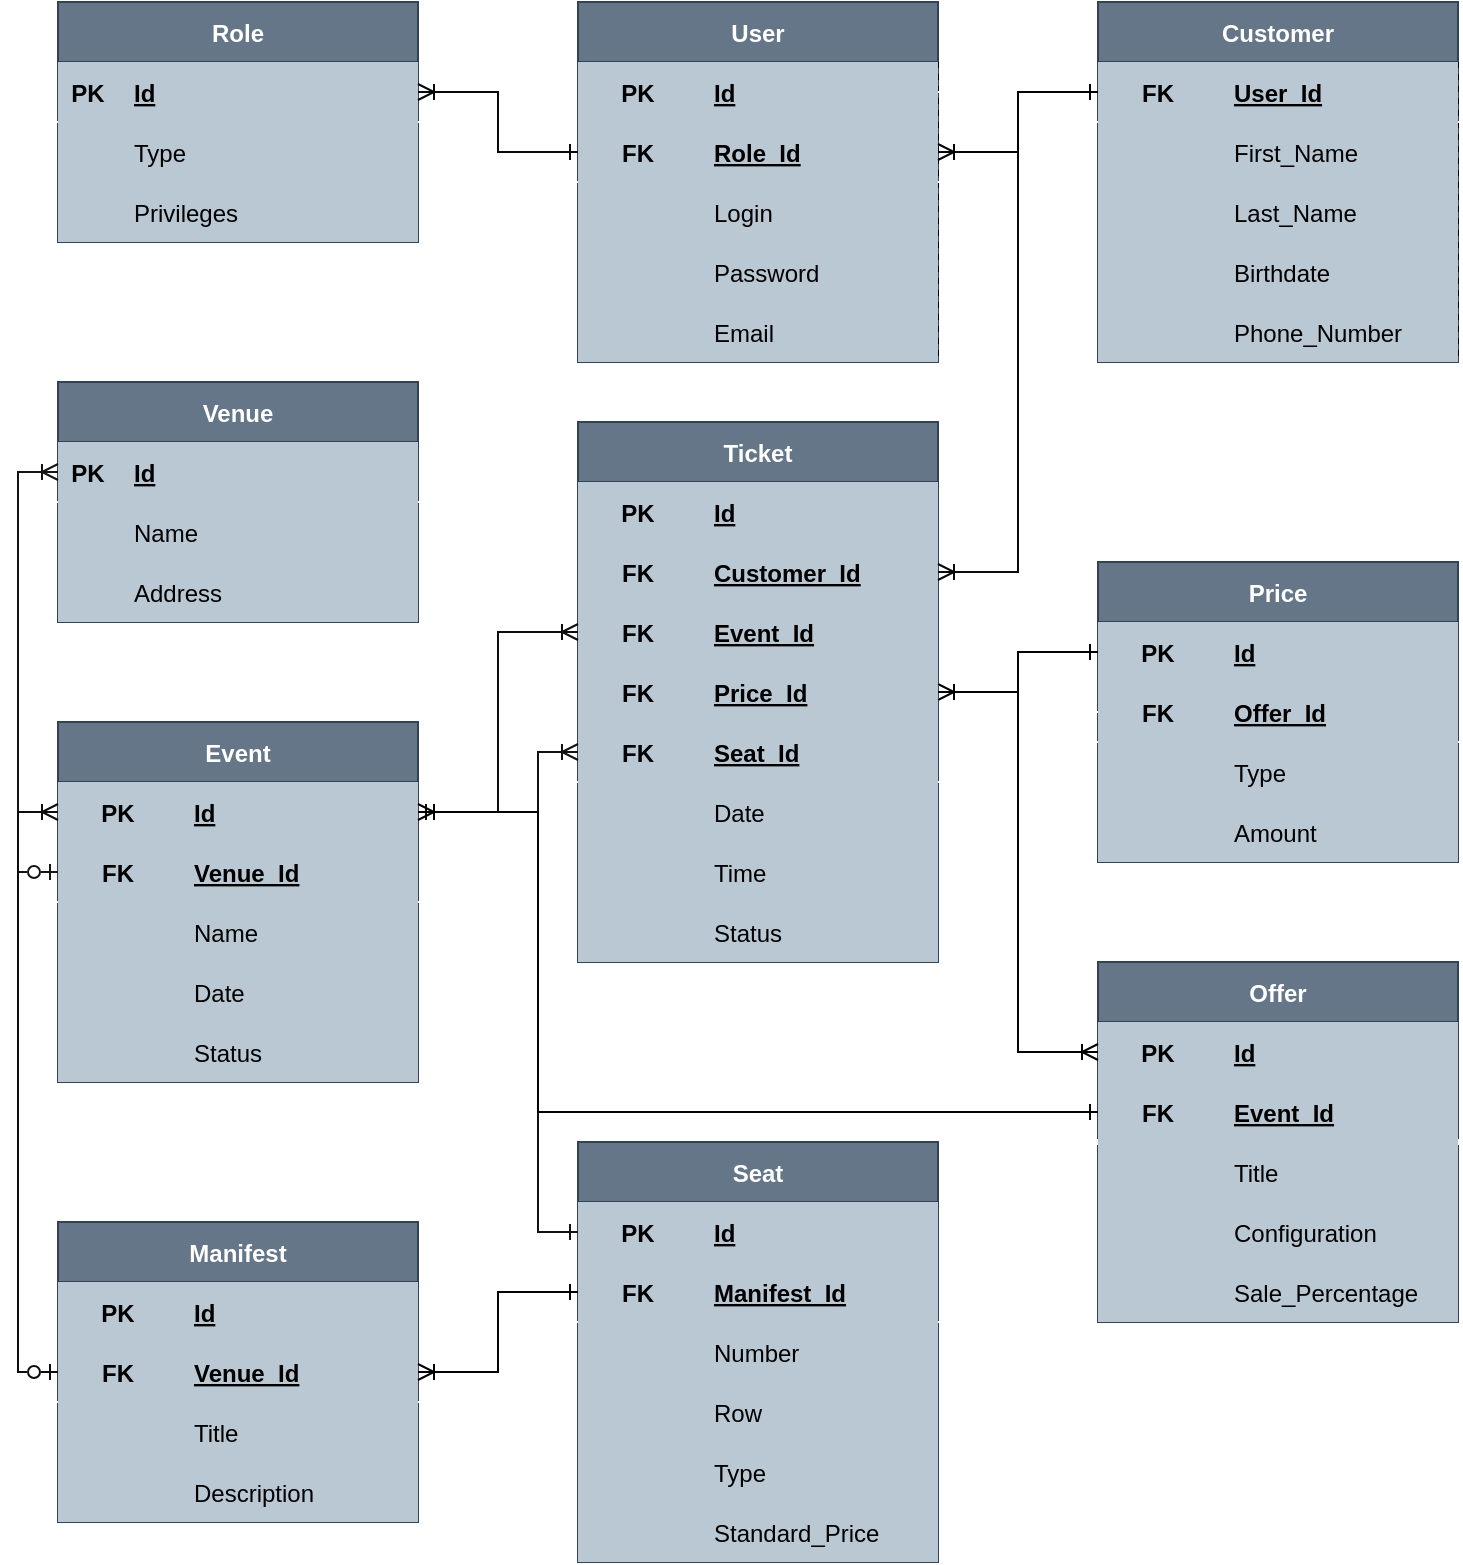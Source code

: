 <mxfile version="20.7.4" type="device"><diagram id="R2lEEEUBdFMjLlhIrx00" name="Page-1"><mxGraphModel dx="1036" dy="654" grid="1" gridSize="10" guides="1" tooltips="1" connect="1" arrows="1" fold="1" page="1" pageScale="1" pageWidth="850" pageHeight="1100" math="0" shadow="0" extFonts="Permanent Marker^https://fonts.googleapis.com/css?family=Permanent+Marker"><root><mxCell id="0"/><mxCell id="1" parent="0"/><mxCell id="QeJVnzrdI5XAigztUtFh-1" value="Ticket" style="shape=table;startSize=30;container=1;collapsible=1;childLayout=tableLayout;fixedRows=1;rowLines=0;fontStyle=1;align=center;resizeLast=1;snapToPoint=0;shadow=0;fillColor=#647687;strokeColor=#314354;fontFamily=Helvetica;fontColor=#ffffff;" vertex="1" parent="1"><mxGeometry x="300" y="250" width="180" height="270" as="geometry"/></mxCell><mxCell id="QeJVnzrdI5XAigztUtFh-2" value="" style="shape=tableRow;horizontal=0;startSize=0;swimlaneHead=0;swimlaneBody=0;fillColor=#bac8d3;collapsible=0;dropTarget=0;points=[[0,0.5],[1,0.5]];portConstraint=eastwest;top=0;left=0;right=0;bottom=0;snapToPoint=0;shadow=0;strokeColor=#FFFFFF;fontFamily=Helvetica;" vertex="1" parent="QeJVnzrdI5XAigztUtFh-1"><mxGeometry y="30" width="180" height="30" as="geometry"/></mxCell><mxCell id="QeJVnzrdI5XAigztUtFh-3" value="PK" style="shape=partialRectangle;connectable=0;fillColor=#bac8d3;top=0;left=0;bottom=0;right=0;fontStyle=1;overflow=hidden;snapToPoint=0;shadow=0;strokeColor=#FFFFFF;fontFamily=Helvetica;" vertex="1" parent="QeJVnzrdI5XAigztUtFh-2"><mxGeometry width="60" height="30" as="geometry"><mxRectangle width="60" height="30" as="alternateBounds"/></mxGeometry></mxCell><mxCell id="QeJVnzrdI5XAigztUtFh-4" value="Id" style="shape=partialRectangle;connectable=0;fillColor=#bac8d3;top=0;left=0;bottom=0;right=0;align=left;spacingLeft=6;fontStyle=5;overflow=hidden;snapToPoint=0;shadow=0;strokeColor=#FFFFFF;fontFamily=Helvetica;" vertex="1" parent="QeJVnzrdI5XAigztUtFh-2"><mxGeometry x="60" width="120" height="30" as="geometry"><mxRectangle width="120" height="30" as="alternateBounds"/></mxGeometry></mxCell><mxCell id="QeJVnzrdI5XAigztUtFh-117" value="" style="shape=tableRow;horizontal=0;startSize=0;swimlaneHead=0;swimlaneBody=0;fillColor=#bac8d3;collapsible=0;dropTarget=0;points=[[0,0.5],[1,0.5]];portConstraint=eastwest;top=0;left=0;right=0;bottom=0;snapToPoint=0;shadow=0;strokeColor=#FFFFFF;fontFamily=Helvetica;" vertex="1" parent="QeJVnzrdI5XAigztUtFh-1"><mxGeometry y="60" width="180" height="30" as="geometry"/></mxCell><mxCell id="QeJVnzrdI5XAigztUtFh-118" value="FK" style="shape=partialRectangle;connectable=0;fillColor=#bac8d3;top=0;left=0;bottom=0;right=0;fontStyle=1;overflow=hidden;snapToPoint=0;shadow=0;strokeColor=#FFFFFF;fontFamily=Helvetica;" vertex="1" parent="QeJVnzrdI5XAigztUtFh-117"><mxGeometry width="60" height="30" as="geometry"><mxRectangle width="60" height="30" as="alternateBounds"/></mxGeometry></mxCell><mxCell id="QeJVnzrdI5XAigztUtFh-119" value="Customer_Id" style="shape=partialRectangle;connectable=0;fillColor=#bac8d3;top=0;left=0;bottom=0;right=0;align=left;spacingLeft=6;fontStyle=5;overflow=hidden;snapToPoint=0;shadow=0;strokeColor=#FFFFFF;fontFamily=Helvetica;" vertex="1" parent="QeJVnzrdI5XAigztUtFh-117"><mxGeometry x="60" width="120" height="30" as="geometry"><mxRectangle width="120" height="30" as="alternateBounds"/></mxGeometry></mxCell><mxCell id="QeJVnzrdI5XAigztUtFh-120" value="" style="shape=tableRow;horizontal=0;startSize=0;swimlaneHead=0;swimlaneBody=0;fillColor=#bac8d3;collapsible=0;dropTarget=0;points=[[0,0.5],[1,0.5]];portConstraint=eastwest;top=0;left=0;right=0;bottom=0;snapToPoint=0;shadow=0;strokeColor=#FFFFFF;fontFamily=Helvetica;" vertex="1" parent="QeJVnzrdI5XAigztUtFh-1"><mxGeometry y="90" width="180" height="30" as="geometry"/></mxCell><mxCell id="QeJVnzrdI5XAigztUtFh-121" value="FK" style="shape=partialRectangle;connectable=0;fillColor=#bac8d3;top=0;left=0;bottom=0;right=0;fontStyle=1;overflow=hidden;snapToPoint=0;shadow=0;strokeColor=#FFFFFF;fontFamily=Helvetica;" vertex="1" parent="QeJVnzrdI5XAigztUtFh-120"><mxGeometry width="60" height="30" as="geometry"><mxRectangle width="60" height="30" as="alternateBounds"/></mxGeometry></mxCell><mxCell id="QeJVnzrdI5XAigztUtFh-122" value="Event_Id" style="shape=partialRectangle;connectable=0;fillColor=#bac8d3;top=0;left=0;bottom=0;right=0;align=left;spacingLeft=6;fontStyle=5;overflow=hidden;snapToPoint=0;shadow=0;strokeColor=#FFFFFF;fontFamily=Helvetica;" vertex="1" parent="QeJVnzrdI5XAigztUtFh-120"><mxGeometry x="60" width="120" height="30" as="geometry"><mxRectangle width="120" height="30" as="alternateBounds"/></mxGeometry></mxCell><mxCell id="QeJVnzrdI5XAigztUtFh-123" value="" style="shape=tableRow;horizontal=0;startSize=0;swimlaneHead=0;swimlaneBody=0;fillColor=#bac8d3;collapsible=0;dropTarget=0;points=[[0,0.5],[1,0.5]];portConstraint=eastwest;top=0;left=0;right=0;bottom=0;snapToPoint=0;shadow=0;strokeColor=#FFFFFF;fontFamily=Helvetica;" vertex="1" parent="QeJVnzrdI5XAigztUtFh-1"><mxGeometry y="120" width="180" height="30" as="geometry"/></mxCell><mxCell id="QeJVnzrdI5XAigztUtFh-124" value="FK" style="shape=partialRectangle;connectable=0;fillColor=#bac8d3;top=0;left=0;bottom=0;right=0;fontStyle=1;overflow=hidden;snapToPoint=0;shadow=0;strokeColor=#FFFFFF;fontFamily=Helvetica;" vertex="1" parent="QeJVnzrdI5XAigztUtFh-123"><mxGeometry width="60" height="30" as="geometry"><mxRectangle width="60" height="30" as="alternateBounds"/></mxGeometry></mxCell><mxCell id="QeJVnzrdI5XAigztUtFh-125" value="Price_Id" style="shape=partialRectangle;connectable=0;fillColor=#bac8d3;top=0;left=0;bottom=0;right=0;align=left;spacingLeft=6;fontStyle=5;overflow=hidden;snapToPoint=0;shadow=0;strokeColor=#FFFFFF;fontFamily=Helvetica;" vertex="1" parent="QeJVnzrdI5XAigztUtFh-123"><mxGeometry x="60" width="120" height="30" as="geometry"><mxRectangle width="120" height="30" as="alternateBounds"/></mxGeometry></mxCell><mxCell id="QeJVnzrdI5XAigztUtFh-5" value="" style="shape=tableRow;horizontal=0;startSize=0;swimlaneHead=0;swimlaneBody=0;fillColor=#bac8d3;collapsible=0;dropTarget=0;points=[[0,0.5],[1,0.5]];portConstraint=eastwest;top=0;left=0;right=0;bottom=1;snapToPoint=0;shadow=0;strokeColor=#FFFFFF;fontFamily=Helvetica;" vertex="1" parent="QeJVnzrdI5XAigztUtFh-1"><mxGeometry y="150" width="180" height="30" as="geometry"/></mxCell><mxCell id="QeJVnzrdI5XAigztUtFh-6" value="FK" style="shape=partialRectangle;connectable=0;fillColor=#bac8d3;top=0;left=0;bottom=0;right=0;fontStyle=1;overflow=hidden;snapToPoint=0;shadow=0;strokeColor=#FFFFFF;fontFamily=Helvetica;" vertex="1" parent="QeJVnzrdI5XAigztUtFh-5"><mxGeometry width="60" height="30" as="geometry"><mxRectangle width="60" height="30" as="alternateBounds"/></mxGeometry></mxCell><mxCell id="QeJVnzrdI5XAigztUtFh-7" value="Seat_Id" style="shape=partialRectangle;connectable=0;fillColor=#bac8d3;top=0;left=0;bottom=0;right=0;align=left;spacingLeft=6;fontStyle=5;overflow=hidden;snapToPoint=0;shadow=0;strokeColor=#FFFFFF;fontFamily=Helvetica;" vertex="1" parent="QeJVnzrdI5XAigztUtFh-5"><mxGeometry x="60" width="120" height="30" as="geometry"><mxRectangle width="120" height="30" as="alternateBounds"/></mxGeometry></mxCell><mxCell id="QeJVnzrdI5XAigztUtFh-8" value="" style="shape=tableRow;horizontal=0;startSize=0;swimlaneHead=0;swimlaneBody=0;fillColor=#bac8d3;collapsible=0;dropTarget=0;points=[[0,0.5],[1,0.5]];portConstraint=eastwest;top=0;left=0;right=0;bottom=0;snapToPoint=0;shadow=0;strokeColor=#FFFFFF;fontFamily=Helvetica;" vertex="1" parent="QeJVnzrdI5XAigztUtFh-1"><mxGeometry y="180" width="180" height="30" as="geometry"/></mxCell><mxCell id="QeJVnzrdI5XAigztUtFh-9" value="" style="shape=partialRectangle;connectable=0;fillColor=#bac8d3;top=0;left=0;bottom=0;right=0;editable=1;overflow=hidden;snapToPoint=0;shadow=0;strokeColor=#FFFFFF;fontFamily=Helvetica;" vertex="1" parent="QeJVnzrdI5XAigztUtFh-8"><mxGeometry width="60" height="30" as="geometry"><mxRectangle width="60" height="30" as="alternateBounds"/></mxGeometry></mxCell><mxCell id="QeJVnzrdI5XAigztUtFh-10" value="Date" style="shape=partialRectangle;connectable=0;fillColor=#bac8d3;top=0;left=0;bottom=0;right=0;align=left;spacingLeft=6;overflow=hidden;snapToPoint=0;shadow=0;strokeColor=#FFFFFF;fontFamily=Helvetica;" vertex="1" parent="QeJVnzrdI5XAigztUtFh-8"><mxGeometry x="60" width="120" height="30" as="geometry"><mxRectangle width="120" height="30" as="alternateBounds"/></mxGeometry></mxCell><mxCell id="QeJVnzrdI5XAigztUtFh-11" value="" style="shape=tableRow;horizontal=0;startSize=0;swimlaneHead=0;swimlaneBody=0;fillColor=#bac8d3;collapsible=0;dropTarget=0;points=[[0,0.5],[1,0.5]];portConstraint=eastwest;top=0;left=0;right=0;bottom=0;snapToPoint=0;shadow=0;strokeColor=#FFFFFF;fontFamily=Helvetica;" vertex="1" parent="QeJVnzrdI5XAigztUtFh-1"><mxGeometry y="210" width="180" height="30" as="geometry"/></mxCell><mxCell id="QeJVnzrdI5XAigztUtFh-12" value="" style="shape=partialRectangle;connectable=0;fillColor=#bac8d3;top=0;left=0;bottom=0;right=0;editable=1;overflow=hidden;snapToPoint=0;shadow=0;strokeColor=#FFFFFF;fontFamily=Helvetica;" vertex="1" parent="QeJVnzrdI5XAigztUtFh-11"><mxGeometry width="60" height="30" as="geometry"><mxRectangle width="60" height="30" as="alternateBounds"/></mxGeometry></mxCell><mxCell id="QeJVnzrdI5XAigztUtFh-13" value="Time" style="shape=partialRectangle;connectable=0;fillColor=#bac8d3;top=0;left=0;bottom=0;right=0;align=left;spacingLeft=6;overflow=hidden;snapToPoint=0;shadow=0;strokeColor=#FFFFFF;fontFamily=Helvetica;" vertex="1" parent="QeJVnzrdI5XAigztUtFh-11"><mxGeometry x="60" width="120" height="30" as="geometry"><mxRectangle width="120" height="30" as="alternateBounds"/></mxGeometry></mxCell><mxCell id="QeJVnzrdI5XAigztUtFh-129" value="" style="shape=tableRow;horizontal=0;startSize=0;swimlaneHead=0;swimlaneBody=0;fillColor=#bac8d3;collapsible=0;dropTarget=0;points=[[0,0.5],[1,0.5]];portConstraint=eastwest;top=0;left=0;right=0;bottom=0;snapToPoint=0;shadow=0;strokeColor=#FFFFFF;fontFamily=Helvetica;" vertex="1" parent="QeJVnzrdI5XAigztUtFh-1"><mxGeometry y="240" width="180" height="30" as="geometry"/></mxCell><mxCell id="QeJVnzrdI5XAigztUtFh-130" value="" style="shape=partialRectangle;connectable=0;fillColor=#bac8d3;top=0;left=0;bottom=0;right=0;editable=1;overflow=hidden;snapToPoint=0;shadow=0;strokeColor=#FFFFFF;fontFamily=Helvetica;" vertex="1" parent="QeJVnzrdI5XAigztUtFh-129"><mxGeometry width="60" height="30" as="geometry"><mxRectangle width="60" height="30" as="alternateBounds"/></mxGeometry></mxCell><mxCell id="QeJVnzrdI5XAigztUtFh-131" value="Status" style="shape=partialRectangle;connectable=0;fillColor=#bac8d3;top=0;left=0;bottom=0;right=0;align=left;spacingLeft=6;overflow=hidden;snapToPoint=0;shadow=0;strokeColor=#FFFFFF;fontFamily=Helvetica;" vertex="1" parent="QeJVnzrdI5XAigztUtFh-129"><mxGeometry x="60" width="120" height="30" as="geometry"><mxRectangle width="120" height="30" as="alternateBounds"/></mxGeometry></mxCell><mxCell id="QeJVnzrdI5XAigztUtFh-14" value="Price" style="shape=table;startSize=30;container=1;collapsible=1;childLayout=tableLayout;fixedRows=1;rowLines=0;fontStyle=1;align=center;resizeLast=1;snapToPoint=0;shadow=0;fillColor=#647687;strokeColor=#314354;fontFamily=Helvetica;fontColor=#ffffff;" vertex="1" parent="1"><mxGeometry x="560" y="320" width="180" height="150" as="geometry"/></mxCell><mxCell id="QeJVnzrdI5XAigztUtFh-15" value="" style="shape=tableRow;horizontal=0;startSize=0;swimlaneHead=0;swimlaneBody=0;fillColor=#bac8d3;collapsible=0;dropTarget=0;points=[[0,0.5],[1,0.5]];portConstraint=eastwest;top=0;left=0;right=0;bottom=0;snapToPoint=0;shadow=0;strokeColor=#FFFFFF;fontFamily=Helvetica;" vertex="1" parent="QeJVnzrdI5XAigztUtFh-14"><mxGeometry y="30" width="180" height="30" as="geometry"/></mxCell><mxCell id="QeJVnzrdI5XAigztUtFh-16" value="PK" style="shape=partialRectangle;connectable=0;fillColor=#bac8d3;top=0;left=0;bottom=0;right=0;fontStyle=1;overflow=hidden;snapToPoint=0;shadow=0;strokeColor=#FFFFFF;fontFamily=Helvetica;" vertex="1" parent="QeJVnzrdI5XAigztUtFh-15"><mxGeometry width="60" height="30" as="geometry"><mxRectangle width="60" height="30" as="alternateBounds"/></mxGeometry></mxCell><mxCell id="QeJVnzrdI5XAigztUtFh-17" value="Id" style="shape=partialRectangle;connectable=0;fillColor=#bac8d3;top=0;left=0;bottom=0;right=0;align=left;spacingLeft=6;fontStyle=5;overflow=hidden;snapToPoint=0;shadow=0;strokeColor=#FFFFFF;fontFamily=Helvetica;" vertex="1" parent="QeJVnzrdI5XAigztUtFh-15"><mxGeometry x="60" width="120" height="30" as="geometry"><mxRectangle width="120" height="30" as="alternateBounds"/></mxGeometry></mxCell><mxCell id="QeJVnzrdI5XAigztUtFh-18" value="" style="shape=tableRow;horizontal=0;startSize=0;swimlaneHead=0;swimlaneBody=0;fillColor=#bac8d3;collapsible=0;dropTarget=0;points=[[0,0.5],[1,0.5]];portConstraint=eastwest;top=0;left=0;right=0;bottom=1;snapToPoint=0;shadow=0;strokeColor=#FFFFFF;fontFamily=Helvetica;" vertex="1" parent="QeJVnzrdI5XAigztUtFh-14"><mxGeometry y="60" width="180" height="30" as="geometry"/></mxCell><mxCell id="QeJVnzrdI5XAigztUtFh-19" value="FK" style="shape=partialRectangle;connectable=0;fillColor=#bac8d3;top=0;left=0;bottom=0;right=0;fontStyle=1;overflow=hidden;snapToPoint=0;shadow=0;strokeColor=#FFFFFF;fontFamily=Helvetica;" vertex="1" parent="QeJVnzrdI5XAigztUtFh-18"><mxGeometry width="60" height="30" as="geometry"><mxRectangle width="60" height="30" as="alternateBounds"/></mxGeometry></mxCell><mxCell id="QeJVnzrdI5XAigztUtFh-20" value="Offer_Id" style="shape=partialRectangle;connectable=0;fillColor=#bac8d3;top=0;left=0;bottom=0;right=0;align=left;spacingLeft=6;fontStyle=5;overflow=hidden;snapToPoint=0;shadow=0;strokeColor=#FFFFFF;fontFamily=Helvetica;" vertex="1" parent="QeJVnzrdI5XAigztUtFh-18"><mxGeometry x="60" width="120" height="30" as="geometry"><mxRectangle width="120" height="30" as="alternateBounds"/></mxGeometry></mxCell><mxCell id="QeJVnzrdI5XAigztUtFh-21" value="" style="shape=tableRow;horizontal=0;startSize=0;swimlaneHead=0;swimlaneBody=0;fillColor=#bac8d3;collapsible=0;dropTarget=0;points=[[0,0.5],[1,0.5]];portConstraint=eastwest;top=0;left=0;right=0;bottom=0;snapToPoint=0;shadow=0;strokeColor=#FFFFFF;fontFamily=Helvetica;" vertex="1" parent="QeJVnzrdI5XAigztUtFh-14"><mxGeometry y="90" width="180" height="30" as="geometry"/></mxCell><mxCell id="QeJVnzrdI5XAigztUtFh-22" value="" style="shape=partialRectangle;connectable=0;fillColor=#bac8d3;top=0;left=0;bottom=0;right=0;editable=1;overflow=hidden;snapToPoint=0;shadow=0;strokeColor=#FFFFFF;fontFamily=Helvetica;" vertex="1" parent="QeJVnzrdI5XAigztUtFh-21"><mxGeometry width="60" height="30" as="geometry"><mxRectangle width="60" height="30" as="alternateBounds"/></mxGeometry></mxCell><mxCell id="QeJVnzrdI5XAigztUtFh-23" value="Type" style="shape=partialRectangle;connectable=0;fillColor=#bac8d3;top=0;left=0;bottom=0;right=0;align=left;spacingLeft=6;overflow=hidden;snapToPoint=0;shadow=0;strokeColor=#FFFFFF;fontFamily=Helvetica;" vertex="1" parent="QeJVnzrdI5XAigztUtFh-21"><mxGeometry x="60" width="120" height="30" as="geometry"><mxRectangle width="120" height="30" as="alternateBounds"/></mxGeometry></mxCell><mxCell id="QeJVnzrdI5XAigztUtFh-24" value="" style="shape=tableRow;horizontal=0;startSize=0;swimlaneHead=0;swimlaneBody=0;fillColor=#bac8d3;collapsible=0;dropTarget=0;points=[[0,0.5],[1,0.5]];portConstraint=eastwest;top=0;left=0;right=0;bottom=0;snapToPoint=0;shadow=0;strokeColor=#FFFFFF;fontFamily=Helvetica;" vertex="1" parent="QeJVnzrdI5XAigztUtFh-14"><mxGeometry y="120" width="180" height="30" as="geometry"/></mxCell><mxCell id="QeJVnzrdI5XAigztUtFh-25" value="" style="shape=partialRectangle;connectable=0;fillColor=#bac8d3;top=0;left=0;bottom=0;right=0;editable=1;overflow=hidden;snapToPoint=0;shadow=0;strokeColor=#FFFFFF;fontFamily=Helvetica;" vertex="1" parent="QeJVnzrdI5XAigztUtFh-24"><mxGeometry width="60" height="30" as="geometry"><mxRectangle width="60" height="30" as="alternateBounds"/></mxGeometry></mxCell><mxCell id="QeJVnzrdI5XAigztUtFh-26" value="Amount" style="shape=partialRectangle;connectable=0;fillColor=#bac8d3;top=0;left=0;bottom=0;right=0;align=left;spacingLeft=6;overflow=hidden;snapToPoint=0;shadow=0;strokeColor=#FFFFFF;fontFamily=Helvetica;" vertex="1" parent="QeJVnzrdI5XAigztUtFh-24"><mxGeometry x="60" width="120" height="30" as="geometry"><mxRectangle width="120" height="30" as="alternateBounds"/></mxGeometry></mxCell><mxCell id="QeJVnzrdI5XAigztUtFh-27" value="Event" style="shape=table;startSize=30;container=1;collapsible=1;childLayout=tableLayout;fixedRows=1;rowLines=0;fontStyle=1;align=center;resizeLast=1;snapToPoint=0;shadow=0;fillColor=#647687;strokeColor=#314354;fontFamily=Helvetica;fontColor=#ffffff;" vertex="1" parent="1"><mxGeometry x="40" y="400" width="180" height="180" as="geometry"/></mxCell><mxCell id="QeJVnzrdI5XAigztUtFh-28" value="" style="shape=tableRow;horizontal=0;startSize=0;swimlaneHead=0;swimlaneBody=0;fillColor=#bac8d3;collapsible=0;dropTarget=0;points=[[0,0.5],[1,0.5]];portConstraint=eastwest;top=0;left=0;right=0;bottom=0;snapToPoint=0;shadow=0;strokeColor=#FFFFFF;fontFamily=Helvetica;" vertex="1" parent="QeJVnzrdI5XAigztUtFh-27"><mxGeometry y="30" width="180" height="30" as="geometry"/></mxCell><mxCell id="QeJVnzrdI5XAigztUtFh-29" value="PK" style="shape=partialRectangle;connectable=0;fillColor=#bac8d3;top=0;left=0;bottom=0;right=0;fontStyle=1;overflow=hidden;snapToPoint=0;shadow=0;strokeColor=#FFFFFF;fontFamily=Helvetica;" vertex="1" parent="QeJVnzrdI5XAigztUtFh-28"><mxGeometry width="60" height="30" as="geometry"><mxRectangle width="60" height="30" as="alternateBounds"/></mxGeometry></mxCell><mxCell id="QeJVnzrdI5XAigztUtFh-30" value="Id" style="shape=partialRectangle;connectable=0;fillColor=#bac8d3;top=0;left=0;bottom=0;right=0;align=left;spacingLeft=6;fontStyle=5;overflow=hidden;snapToPoint=0;shadow=0;strokeColor=#FFFFFF;fontFamily=Helvetica;" vertex="1" parent="QeJVnzrdI5XAigztUtFh-28"><mxGeometry x="60" width="120" height="30" as="geometry"><mxRectangle width="120" height="30" as="alternateBounds"/></mxGeometry></mxCell><mxCell id="QeJVnzrdI5XAigztUtFh-31" value="" style="shape=tableRow;horizontal=0;startSize=0;swimlaneHead=0;swimlaneBody=0;fillColor=#bac8d3;collapsible=0;dropTarget=0;points=[[0,0.5],[1,0.5]];portConstraint=eastwest;top=0;left=0;right=0;bottom=1;snapToPoint=0;shadow=0;strokeColor=#FFFFFF;fontFamily=Helvetica;" vertex="1" parent="QeJVnzrdI5XAigztUtFh-27"><mxGeometry y="60" width="180" height="30" as="geometry"/></mxCell><mxCell id="QeJVnzrdI5XAigztUtFh-32" value="FK" style="shape=partialRectangle;connectable=0;fillColor=#bac8d3;top=0;left=0;bottom=0;right=0;fontStyle=1;overflow=hidden;snapToPoint=0;shadow=0;strokeColor=#FFFFFF;fontFamily=Helvetica;" vertex="1" parent="QeJVnzrdI5XAigztUtFh-31"><mxGeometry width="60" height="30" as="geometry"><mxRectangle width="60" height="30" as="alternateBounds"/></mxGeometry></mxCell><mxCell id="QeJVnzrdI5XAigztUtFh-33" value="Venue_Id" style="shape=partialRectangle;connectable=0;fillColor=#bac8d3;top=0;left=0;bottom=0;right=0;align=left;spacingLeft=6;fontStyle=5;overflow=hidden;snapToPoint=0;shadow=0;strokeColor=#FFFFFF;fontFamily=Helvetica;" vertex="1" parent="QeJVnzrdI5XAigztUtFh-31"><mxGeometry x="60" width="120" height="30" as="geometry"><mxRectangle width="120" height="30" as="alternateBounds"/></mxGeometry></mxCell><mxCell id="QeJVnzrdI5XAigztUtFh-34" value="" style="shape=tableRow;horizontal=0;startSize=0;swimlaneHead=0;swimlaneBody=0;fillColor=#bac8d3;collapsible=0;dropTarget=0;points=[[0,0.5],[1,0.5]];portConstraint=eastwest;top=0;left=0;right=0;bottom=0;snapToPoint=0;shadow=0;strokeColor=#FFFFFF;fontFamily=Helvetica;" vertex="1" parent="QeJVnzrdI5XAigztUtFh-27"><mxGeometry y="90" width="180" height="30" as="geometry"/></mxCell><mxCell id="QeJVnzrdI5XAigztUtFh-35" value="" style="shape=partialRectangle;connectable=0;fillColor=#bac8d3;top=0;left=0;bottom=0;right=0;editable=1;overflow=hidden;snapToPoint=0;shadow=0;strokeColor=#FFFFFF;fontFamily=Helvetica;" vertex="1" parent="QeJVnzrdI5XAigztUtFh-34"><mxGeometry width="60" height="30" as="geometry"><mxRectangle width="60" height="30" as="alternateBounds"/></mxGeometry></mxCell><mxCell id="QeJVnzrdI5XAigztUtFh-36" value="Name" style="shape=partialRectangle;connectable=0;fillColor=#bac8d3;top=0;left=0;bottom=0;right=0;align=left;spacingLeft=6;overflow=hidden;snapToPoint=0;shadow=0;strokeColor=#FFFFFF;fontFamily=Helvetica;" vertex="1" parent="QeJVnzrdI5XAigztUtFh-34"><mxGeometry x="60" width="120" height="30" as="geometry"><mxRectangle width="120" height="30" as="alternateBounds"/></mxGeometry></mxCell><mxCell id="QeJVnzrdI5XAigztUtFh-37" value="" style="shape=tableRow;horizontal=0;startSize=0;swimlaneHead=0;swimlaneBody=0;fillColor=#bac8d3;collapsible=0;dropTarget=0;points=[[0,0.5],[1,0.5]];portConstraint=eastwest;top=0;left=0;right=0;bottom=0;snapToPoint=0;shadow=0;strokeColor=#FFFFFF;fontFamily=Helvetica;" vertex="1" parent="QeJVnzrdI5XAigztUtFh-27"><mxGeometry y="120" width="180" height="30" as="geometry"/></mxCell><mxCell id="QeJVnzrdI5XAigztUtFh-38" value="" style="shape=partialRectangle;connectable=0;fillColor=#bac8d3;top=0;left=0;bottom=0;right=0;editable=1;overflow=hidden;snapToPoint=0;shadow=0;strokeColor=#FFFFFF;fontFamily=Helvetica;" vertex="1" parent="QeJVnzrdI5XAigztUtFh-37"><mxGeometry width="60" height="30" as="geometry"><mxRectangle width="60" height="30" as="alternateBounds"/></mxGeometry></mxCell><mxCell id="QeJVnzrdI5XAigztUtFh-39" value="Date" style="shape=partialRectangle;connectable=0;fillColor=#bac8d3;top=0;left=0;bottom=0;right=0;align=left;spacingLeft=6;overflow=hidden;snapToPoint=0;shadow=0;strokeColor=#FFFFFF;fontFamily=Helvetica;" vertex="1" parent="QeJVnzrdI5XAigztUtFh-37"><mxGeometry x="60" width="120" height="30" as="geometry"><mxRectangle width="120" height="30" as="alternateBounds"/></mxGeometry></mxCell><mxCell id="QeJVnzrdI5XAigztUtFh-79" value="" style="shape=tableRow;horizontal=0;startSize=0;swimlaneHead=0;swimlaneBody=0;fillColor=#bac8d3;collapsible=0;dropTarget=0;points=[[0,0.5],[1,0.5]];portConstraint=eastwest;top=0;left=0;right=0;bottom=0;snapToPoint=0;shadow=0;strokeColor=#FFFFFF;fontFamily=Helvetica;" vertex="1" parent="QeJVnzrdI5XAigztUtFh-27"><mxGeometry y="150" width="180" height="30" as="geometry"/></mxCell><mxCell id="QeJVnzrdI5XAigztUtFh-80" value="" style="shape=partialRectangle;connectable=0;fillColor=#bac8d3;top=0;left=0;bottom=0;right=0;editable=1;overflow=hidden;snapToPoint=0;shadow=0;strokeColor=#FFFFFF;fontFamily=Helvetica;" vertex="1" parent="QeJVnzrdI5XAigztUtFh-79"><mxGeometry width="60" height="30" as="geometry"><mxRectangle width="60" height="30" as="alternateBounds"/></mxGeometry></mxCell><mxCell id="QeJVnzrdI5XAigztUtFh-81" value="Status" style="shape=partialRectangle;connectable=0;fillColor=#bac8d3;top=0;left=0;bottom=0;right=0;align=left;spacingLeft=6;overflow=hidden;snapToPoint=0;shadow=0;strokeColor=#FFFFFF;fontFamily=Helvetica;" vertex="1" parent="QeJVnzrdI5XAigztUtFh-79"><mxGeometry x="60" width="120" height="30" as="geometry"><mxRectangle width="120" height="30" as="alternateBounds"/></mxGeometry></mxCell><mxCell id="QeJVnzrdI5XAigztUtFh-40" value="Manifest" style="shape=table;startSize=30;container=1;collapsible=1;childLayout=tableLayout;fixedRows=1;rowLines=0;fontStyle=1;align=center;resizeLast=1;snapToPoint=0;shadow=0;fillColor=#647687;strokeColor=#314354;fontFamily=Helvetica;fontColor=#ffffff;" vertex="1" parent="1"><mxGeometry x="40" y="650" width="180" height="150" as="geometry"/></mxCell><mxCell id="QeJVnzrdI5XAigztUtFh-41" value="" style="shape=tableRow;horizontal=0;startSize=0;swimlaneHead=0;swimlaneBody=0;fillColor=#bac8d3;collapsible=0;dropTarget=0;points=[[0,0.5],[1,0.5]];portConstraint=eastwest;top=0;left=0;right=0;bottom=0;snapToPoint=0;shadow=0;strokeColor=#FFFFFF;fontFamily=Helvetica;" vertex="1" parent="QeJVnzrdI5XAigztUtFh-40"><mxGeometry y="30" width="180" height="30" as="geometry"/></mxCell><mxCell id="QeJVnzrdI5XAigztUtFh-42" value="PK" style="shape=partialRectangle;connectable=0;fillColor=#bac8d3;top=0;left=0;bottom=0;right=0;fontStyle=1;overflow=hidden;snapToPoint=0;shadow=0;strokeColor=#FFFFFF;fontFamily=Helvetica;" vertex="1" parent="QeJVnzrdI5XAigztUtFh-41"><mxGeometry width="60" height="30" as="geometry"><mxRectangle width="60" height="30" as="alternateBounds"/></mxGeometry></mxCell><mxCell id="QeJVnzrdI5XAigztUtFh-43" value="Id" style="shape=partialRectangle;connectable=0;fillColor=#bac8d3;top=0;left=0;bottom=0;right=0;align=left;spacingLeft=6;fontStyle=5;overflow=hidden;snapToPoint=0;shadow=0;strokeColor=#FFFFFF;fontFamily=Helvetica;" vertex="1" parent="QeJVnzrdI5XAigztUtFh-41"><mxGeometry x="60" width="120" height="30" as="geometry"><mxRectangle width="120" height="30" as="alternateBounds"/></mxGeometry></mxCell><mxCell id="QeJVnzrdI5XAigztUtFh-44" value="" style="shape=tableRow;horizontal=0;startSize=0;swimlaneHead=0;swimlaneBody=0;fillColor=#bac8d3;collapsible=0;dropTarget=0;points=[[0,0.5],[1,0.5]];portConstraint=eastwest;top=0;left=0;right=0;bottom=1;snapToPoint=0;shadow=0;strokeColor=#FFFFFF;fontFamily=Helvetica;" vertex="1" parent="QeJVnzrdI5XAigztUtFh-40"><mxGeometry y="60" width="180" height="30" as="geometry"/></mxCell><mxCell id="QeJVnzrdI5XAigztUtFh-45" value="FK" style="shape=partialRectangle;connectable=0;fillColor=#bac8d3;top=0;left=0;bottom=0;right=0;fontStyle=1;overflow=hidden;snapToPoint=0;shadow=0;strokeColor=#FFFFFF;fontFamily=Helvetica;" vertex="1" parent="QeJVnzrdI5XAigztUtFh-44"><mxGeometry width="60" height="30" as="geometry"><mxRectangle width="60" height="30" as="alternateBounds"/></mxGeometry></mxCell><mxCell id="QeJVnzrdI5XAigztUtFh-46" value="Venue_Id" style="shape=partialRectangle;connectable=0;fillColor=#bac8d3;top=0;left=0;bottom=0;right=0;align=left;spacingLeft=6;fontStyle=5;overflow=hidden;snapToPoint=0;shadow=0;strokeColor=#FFFFFF;fontFamily=Helvetica;" vertex="1" parent="QeJVnzrdI5XAigztUtFh-44"><mxGeometry x="60" width="120" height="30" as="geometry"><mxRectangle width="120" height="30" as="alternateBounds"/></mxGeometry></mxCell><mxCell id="QeJVnzrdI5XAigztUtFh-47" value="" style="shape=tableRow;horizontal=0;startSize=0;swimlaneHead=0;swimlaneBody=0;fillColor=#bac8d3;collapsible=0;dropTarget=0;points=[[0,0.5],[1,0.5]];portConstraint=eastwest;top=0;left=0;right=0;bottom=0;snapToPoint=0;shadow=0;strokeColor=#FFFFFF;fontFamily=Helvetica;" vertex="1" parent="QeJVnzrdI5XAigztUtFh-40"><mxGeometry y="90" width="180" height="30" as="geometry"/></mxCell><mxCell id="QeJVnzrdI5XAigztUtFh-48" value="" style="shape=partialRectangle;connectable=0;fillColor=#bac8d3;top=0;left=0;bottom=0;right=0;editable=1;overflow=hidden;snapToPoint=0;shadow=0;strokeColor=#FFFFFF;fontFamily=Helvetica;" vertex="1" parent="QeJVnzrdI5XAigztUtFh-47"><mxGeometry width="60" height="30" as="geometry"><mxRectangle width="60" height="30" as="alternateBounds"/></mxGeometry></mxCell><mxCell id="QeJVnzrdI5XAigztUtFh-49" value="Title" style="shape=partialRectangle;connectable=0;fillColor=#bac8d3;top=0;left=0;bottom=0;right=0;align=left;spacingLeft=6;overflow=hidden;snapToPoint=0;shadow=0;strokeColor=#FFFFFF;fontFamily=Helvetica;" vertex="1" parent="QeJVnzrdI5XAigztUtFh-47"><mxGeometry x="60" width="120" height="30" as="geometry"><mxRectangle width="120" height="30" as="alternateBounds"/></mxGeometry></mxCell><mxCell id="QeJVnzrdI5XAigztUtFh-50" value="" style="shape=tableRow;horizontal=0;startSize=0;swimlaneHead=0;swimlaneBody=0;fillColor=#bac8d3;collapsible=0;dropTarget=0;points=[[0,0.5],[1,0.5]];portConstraint=eastwest;top=0;left=0;right=0;bottom=0;snapToPoint=0;shadow=0;strokeColor=#FFFFFF;fontFamily=Helvetica;" vertex="1" parent="QeJVnzrdI5XAigztUtFh-40"><mxGeometry y="120" width="180" height="30" as="geometry"/></mxCell><mxCell id="QeJVnzrdI5XAigztUtFh-51" value="" style="shape=partialRectangle;connectable=0;fillColor=#bac8d3;top=0;left=0;bottom=0;right=0;editable=1;overflow=hidden;snapToPoint=0;shadow=0;strokeColor=#FFFFFF;fontFamily=Helvetica;" vertex="1" parent="QeJVnzrdI5XAigztUtFh-50"><mxGeometry width="60" height="30" as="geometry"><mxRectangle width="60" height="30" as="alternateBounds"/></mxGeometry></mxCell><mxCell id="QeJVnzrdI5XAigztUtFh-52" value="Description" style="shape=partialRectangle;connectable=0;fillColor=#bac8d3;top=0;left=0;bottom=0;right=0;align=left;spacingLeft=6;overflow=hidden;snapToPoint=0;shadow=0;strokeColor=#FFFFFF;fontFamily=Helvetica;" vertex="1" parent="QeJVnzrdI5XAigztUtFh-50"><mxGeometry x="60" width="120" height="30" as="geometry"><mxRectangle width="120" height="30" as="alternateBounds"/></mxGeometry></mxCell><mxCell id="QeJVnzrdI5XAigztUtFh-66" value="Venue" style="shape=table;startSize=30;container=1;collapsible=1;childLayout=tableLayout;fixedRows=1;rowLines=0;fontStyle=1;align=center;resizeLast=1;snapToPoint=0;shadow=0;fillColor=#647687;strokeColor=#314354;fontFamily=Helvetica;fontColor=#ffffff;" vertex="1" parent="1"><mxGeometry x="40" y="230" width="180" height="120" as="geometry"/></mxCell><mxCell id="QeJVnzrdI5XAigztUtFh-67" value="" style="shape=tableRow;horizontal=0;startSize=0;swimlaneHead=0;swimlaneBody=0;fillColor=#bac8d3;collapsible=0;dropTarget=0;points=[[0,0.5],[1,0.5]];portConstraint=eastwest;top=0;left=0;right=0;bottom=1;snapToPoint=0;shadow=0;strokeColor=#FFFFFF;fontFamily=Helvetica;" vertex="1" parent="QeJVnzrdI5XAigztUtFh-66"><mxGeometry y="30" width="180" height="30" as="geometry"/></mxCell><mxCell id="QeJVnzrdI5XAigztUtFh-68" value="PK" style="shape=partialRectangle;connectable=0;fillColor=#bac8d3;top=0;left=0;bottom=0;right=0;fontStyle=1;overflow=hidden;snapToPoint=0;shadow=0;strokeColor=#FFFFFF;fontFamily=Helvetica;" vertex="1" parent="QeJVnzrdI5XAigztUtFh-67"><mxGeometry width="30" height="30" as="geometry"><mxRectangle width="30" height="30" as="alternateBounds"/></mxGeometry></mxCell><mxCell id="QeJVnzrdI5XAigztUtFh-69" value="Id" style="shape=partialRectangle;connectable=0;fillColor=#bac8d3;top=0;left=0;bottom=0;right=0;align=left;spacingLeft=6;fontStyle=5;overflow=hidden;snapToPoint=0;shadow=0;strokeColor=#FFFFFF;fontFamily=Helvetica;" vertex="1" parent="QeJVnzrdI5XAigztUtFh-67"><mxGeometry x="30" width="150" height="30" as="geometry"><mxRectangle width="150" height="30" as="alternateBounds"/></mxGeometry></mxCell><mxCell id="QeJVnzrdI5XAigztUtFh-70" value="" style="shape=tableRow;horizontal=0;startSize=0;swimlaneHead=0;swimlaneBody=0;fillColor=#bac8d3;collapsible=0;dropTarget=0;points=[[0,0.5],[1,0.5]];portConstraint=eastwest;top=0;left=0;right=0;bottom=0;snapToPoint=0;shadow=0;strokeColor=#FFFFFF;fontFamily=Helvetica;" vertex="1" parent="QeJVnzrdI5XAigztUtFh-66"><mxGeometry y="60" width="180" height="30" as="geometry"/></mxCell><mxCell id="QeJVnzrdI5XAigztUtFh-71" value="" style="shape=partialRectangle;connectable=0;fillColor=#bac8d3;top=0;left=0;bottom=0;right=0;editable=1;overflow=hidden;snapToPoint=0;shadow=0;strokeColor=#FFFFFF;fontFamily=Helvetica;" vertex="1" parent="QeJVnzrdI5XAigztUtFh-70"><mxGeometry width="30" height="30" as="geometry"><mxRectangle width="30" height="30" as="alternateBounds"/></mxGeometry></mxCell><mxCell id="QeJVnzrdI5XAigztUtFh-72" value="Name" style="shape=partialRectangle;connectable=0;fillColor=#bac8d3;top=0;left=0;bottom=0;right=0;align=left;spacingLeft=6;overflow=hidden;snapToPoint=0;shadow=0;strokeColor=#FFFFFF;fontFamily=Helvetica;" vertex="1" parent="QeJVnzrdI5XAigztUtFh-70"><mxGeometry x="30" width="150" height="30" as="geometry"><mxRectangle width="150" height="30" as="alternateBounds"/></mxGeometry></mxCell><mxCell id="QeJVnzrdI5XAigztUtFh-73" value="" style="shape=tableRow;horizontal=0;startSize=0;swimlaneHead=0;swimlaneBody=0;fillColor=#bac8d3;collapsible=0;dropTarget=0;points=[[0,0.5],[1,0.5]];portConstraint=eastwest;top=0;left=0;right=0;bottom=0;snapToPoint=0;shadow=0;strokeColor=#FFFFFF;fontFamily=Helvetica;" vertex="1" parent="QeJVnzrdI5XAigztUtFh-66"><mxGeometry y="90" width="180" height="30" as="geometry"/></mxCell><mxCell id="QeJVnzrdI5XAigztUtFh-74" value="" style="shape=partialRectangle;connectable=0;fillColor=#bac8d3;top=0;left=0;bottom=0;right=0;editable=1;overflow=hidden;snapToPoint=0;shadow=0;strokeColor=#FFFFFF;fontFamily=Helvetica;" vertex="1" parent="QeJVnzrdI5XAigztUtFh-73"><mxGeometry width="30" height="30" as="geometry"><mxRectangle width="30" height="30" as="alternateBounds"/></mxGeometry></mxCell><mxCell id="QeJVnzrdI5XAigztUtFh-75" value="Address" style="shape=partialRectangle;connectable=0;fillColor=#bac8d3;top=0;left=0;bottom=0;right=0;align=left;spacingLeft=6;overflow=hidden;snapToPoint=0;shadow=0;strokeColor=#FFFFFF;fontFamily=Helvetica;" vertex="1" parent="QeJVnzrdI5XAigztUtFh-73"><mxGeometry x="30" width="150" height="30" as="geometry"><mxRectangle width="150" height="30" as="alternateBounds"/></mxGeometry></mxCell><mxCell id="QeJVnzrdI5XAigztUtFh-82" value="Seat" style="shape=table;startSize=30;container=1;collapsible=1;childLayout=tableLayout;fixedRows=1;rowLines=0;fontStyle=1;align=center;resizeLast=1;snapToPoint=0;shadow=0;fillColor=#647687;strokeColor=#314354;fontFamily=Helvetica;fontColor=#ffffff;" vertex="1" parent="1"><mxGeometry x="300" y="610" width="180" height="210" as="geometry"/></mxCell><mxCell id="QeJVnzrdI5XAigztUtFh-83" value="" style="shape=tableRow;horizontal=0;startSize=0;swimlaneHead=0;swimlaneBody=0;fillColor=#bac8d3;collapsible=0;dropTarget=0;points=[[0,0.5],[1,0.5]];portConstraint=eastwest;top=0;left=0;right=0;bottom=0;snapToPoint=0;shadow=0;strokeColor=#FFFFFF;fontFamily=Helvetica;" vertex="1" parent="QeJVnzrdI5XAigztUtFh-82"><mxGeometry y="30" width="180" height="30" as="geometry"/></mxCell><mxCell id="QeJVnzrdI5XAigztUtFh-84" value="PK" style="shape=partialRectangle;connectable=0;fillColor=#bac8d3;top=0;left=0;bottom=0;right=0;fontStyle=1;overflow=hidden;snapToPoint=0;shadow=0;strokeColor=#FFFFFF;fontFamily=Helvetica;" vertex="1" parent="QeJVnzrdI5XAigztUtFh-83"><mxGeometry width="60" height="30" as="geometry"><mxRectangle width="60" height="30" as="alternateBounds"/></mxGeometry></mxCell><mxCell id="QeJVnzrdI5XAigztUtFh-85" value="Id" style="shape=partialRectangle;connectable=0;fillColor=#bac8d3;top=0;left=0;bottom=0;right=0;align=left;spacingLeft=6;fontStyle=5;overflow=hidden;snapToPoint=0;shadow=0;strokeColor=#FFFFFF;fontFamily=Helvetica;" vertex="1" parent="QeJVnzrdI5XAigztUtFh-83"><mxGeometry x="60" width="120" height="30" as="geometry"><mxRectangle width="120" height="30" as="alternateBounds"/></mxGeometry></mxCell><mxCell id="QeJVnzrdI5XAigztUtFh-86" value="" style="shape=tableRow;horizontal=0;startSize=0;swimlaneHead=0;swimlaneBody=0;fillColor=#bac8d3;collapsible=0;dropTarget=0;points=[[0,0.5],[1,0.5]];portConstraint=eastwest;top=0;left=0;right=0;bottom=1;snapToPoint=0;shadow=0;strokeColor=#FFFFFF;fontFamily=Helvetica;" vertex="1" parent="QeJVnzrdI5XAigztUtFh-82"><mxGeometry y="60" width="180" height="30" as="geometry"/></mxCell><mxCell id="QeJVnzrdI5XAigztUtFh-87" value="FK" style="shape=partialRectangle;connectable=0;fillColor=#bac8d3;top=0;left=0;bottom=0;right=0;fontStyle=1;overflow=hidden;snapToPoint=0;shadow=0;strokeColor=#FFFFFF;fontFamily=Helvetica;" vertex="1" parent="QeJVnzrdI5XAigztUtFh-86"><mxGeometry width="60" height="30" as="geometry"><mxRectangle width="60" height="30" as="alternateBounds"/></mxGeometry></mxCell><mxCell id="QeJVnzrdI5XAigztUtFh-88" value="Manifest_Id" style="shape=partialRectangle;connectable=0;fillColor=#bac8d3;top=0;left=0;bottom=0;right=0;align=left;spacingLeft=6;fontStyle=5;overflow=hidden;snapToPoint=0;shadow=0;strokeColor=#FFFFFF;fontFamily=Helvetica;" vertex="1" parent="QeJVnzrdI5XAigztUtFh-86"><mxGeometry x="60" width="120" height="30" as="geometry"><mxRectangle width="120" height="30" as="alternateBounds"/></mxGeometry></mxCell><mxCell id="QeJVnzrdI5XAigztUtFh-89" value="" style="shape=tableRow;horizontal=0;startSize=0;swimlaneHead=0;swimlaneBody=0;fillColor=#bac8d3;collapsible=0;dropTarget=0;points=[[0,0.5],[1,0.5]];portConstraint=eastwest;top=0;left=0;right=0;bottom=0;snapToPoint=0;shadow=0;strokeColor=#FFFFFF;fontFamily=Helvetica;" vertex="1" parent="QeJVnzrdI5XAigztUtFh-82"><mxGeometry y="90" width="180" height="30" as="geometry"/></mxCell><mxCell id="QeJVnzrdI5XAigztUtFh-90" value="" style="shape=partialRectangle;connectable=0;fillColor=#bac8d3;top=0;left=0;bottom=0;right=0;editable=1;overflow=hidden;snapToPoint=0;shadow=0;strokeColor=#FFFFFF;fontFamily=Helvetica;" vertex="1" parent="QeJVnzrdI5XAigztUtFh-89"><mxGeometry width="60" height="30" as="geometry"><mxRectangle width="60" height="30" as="alternateBounds"/></mxGeometry></mxCell><mxCell id="QeJVnzrdI5XAigztUtFh-91" value="Number" style="shape=partialRectangle;connectable=0;fillColor=#bac8d3;top=0;left=0;bottom=0;right=0;align=left;spacingLeft=6;overflow=hidden;snapToPoint=0;shadow=0;strokeColor=#FFFFFF;fontFamily=Helvetica;" vertex="1" parent="QeJVnzrdI5XAigztUtFh-89"><mxGeometry x="60" width="120" height="30" as="geometry"><mxRectangle width="120" height="30" as="alternateBounds"/></mxGeometry></mxCell><mxCell id="QeJVnzrdI5XAigztUtFh-92" value="" style="shape=tableRow;horizontal=0;startSize=0;swimlaneHead=0;swimlaneBody=0;fillColor=#bac8d3;collapsible=0;dropTarget=0;points=[[0,0.5],[1,0.5]];portConstraint=eastwest;top=0;left=0;right=0;bottom=0;snapToPoint=0;shadow=0;strokeColor=#FFFFFF;fontFamily=Helvetica;" vertex="1" parent="QeJVnzrdI5XAigztUtFh-82"><mxGeometry y="120" width="180" height="30" as="geometry"/></mxCell><mxCell id="QeJVnzrdI5XAigztUtFh-93" value="" style="shape=partialRectangle;connectable=0;fillColor=#bac8d3;top=0;left=0;bottom=0;right=0;editable=1;overflow=hidden;snapToPoint=0;shadow=0;strokeColor=#FFFFFF;fontFamily=Helvetica;" vertex="1" parent="QeJVnzrdI5XAigztUtFh-92"><mxGeometry width="60" height="30" as="geometry"><mxRectangle width="60" height="30" as="alternateBounds"/></mxGeometry></mxCell><mxCell id="QeJVnzrdI5XAigztUtFh-94" value="Row" style="shape=partialRectangle;connectable=0;fillColor=#bac8d3;top=0;left=0;bottom=0;right=0;align=left;spacingLeft=6;overflow=hidden;snapToPoint=0;shadow=0;strokeColor=#FFFFFF;fontFamily=Helvetica;" vertex="1" parent="QeJVnzrdI5XAigztUtFh-92"><mxGeometry x="60" width="120" height="30" as="geometry"><mxRectangle width="120" height="30" as="alternateBounds"/></mxGeometry></mxCell><mxCell id="QeJVnzrdI5XAigztUtFh-95" value="" style="shape=tableRow;horizontal=0;startSize=0;swimlaneHead=0;swimlaneBody=0;fillColor=#bac8d3;collapsible=0;dropTarget=0;points=[[0,0.5],[1,0.5]];portConstraint=eastwest;top=0;left=0;right=0;bottom=0;snapToPoint=0;shadow=0;strokeColor=#FFFFFF;fontFamily=Helvetica;" vertex="1" parent="QeJVnzrdI5XAigztUtFh-82"><mxGeometry y="150" width="180" height="30" as="geometry"/></mxCell><mxCell id="QeJVnzrdI5XAigztUtFh-96" value="" style="shape=partialRectangle;connectable=0;fillColor=#bac8d3;top=0;left=0;bottom=0;right=0;editable=1;overflow=hidden;snapToPoint=0;shadow=0;strokeColor=#FFFFFF;fontFamily=Helvetica;" vertex="1" parent="QeJVnzrdI5XAigztUtFh-95"><mxGeometry width="60" height="30" as="geometry"><mxRectangle width="60" height="30" as="alternateBounds"/></mxGeometry></mxCell><mxCell id="QeJVnzrdI5XAigztUtFh-97" value="Type" style="shape=partialRectangle;connectable=0;fillColor=#bac8d3;top=0;left=0;bottom=0;right=0;align=left;spacingLeft=6;overflow=hidden;snapToPoint=0;shadow=0;strokeColor=#FFFFFF;fontFamily=Helvetica;" vertex="1" parent="QeJVnzrdI5XAigztUtFh-95"><mxGeometry x="60" width="120" height="30" as="geometry"><mxRectangle width="120" height="30" as="alternateBounds"/></mxGeometry></mxCell><mxCell id="QeJVnzrdI5XAigztUtFh-98" value="" style="shape=tableRow;horizontal=0;startSize=0;swimlaneHead=0;swimlaneBody=0;fillColor=#bac8d3;collapsible=0;dropTarget=0;points=[[0,0.5],[1,0.5]];portConstraint=eastwest;top=0;left=0;right=0;bottom=0;snapToPoint=0;shadow=0;strokeColor=#FFFFFF;fontFamily=Helvetica;" vertex="1" parent="QeJVnzrdI5XAigztUtFh-82"><mxGeometry y="180" width="180" height="30" as="geometry"/></mxCell><mxCell id="QeJVnzrdI5XAigztUtFh-99" value="" style="shape=partialRectangle;connectable=0;fillColor=#bac8d3;top=0;left=0;bottom=0;right=0;editable=1;overflow=hidden;snapToPoint=0;shadow=0;strokeColor=#FFFFFF;fontFamily=Helvetica;" vertex="1" parent="QeJVnzrdI5XAigztUtFh-98"><mxGeometry width="60" height="30" as="geometry"><mxRectangle width="60" height="30" as="alternateBounds"/></mxGeometry></mxCell><mxCell id="QeJVnzrdI5XAigztUtFh-100" value="Standard_Price" style="shape=partialRectangle;connectable=0;fillColor=#bac8d3;top=0;left=0;bottom=0;right=0;align=left;spacingLeft=6;overflow=hidden;snapToPoint=0;shadow=0;strokeColor=#FFFFFF;fontFamily=Helvetica;" vertex="1" parent="QeJVnzrdI5XAigztUtFh-98"><mxGeometry x="60" width="120" height="30" as="geometry"><mxRectangle width="120" height="30" as="alternateBounds"/></mxGeometry></mxCell><mxCell id="QeJVnzrdI5XAigztUtFh-101" value="Offer" style="shape=table;startSize=30;container=1;collapsible=1;childLayout=tableLayout;fixedRows=1;rowLines=0;fontStyle=1;align=center;resizeLast=1;snapToPoint=0;shadow=0;fillColor=#647687;strokeColor=#314354;fontFamily=Helvetica;fontColor=#ffffff;" vertex="1" parent="1"><mxGeometry x="560" y="520" width="180" height="180" as="geometry"/></mxCell><mxCell id="QeJVnzrdI5XAigztUtFh-102" value="" style="shape=tableRow;horizontal=0;startSize=0;swimlaneHead=0;swimlaneBody=0;fillColor=#bac8d3;collapsible=0;dropTarget=0;points=[[0,0.5],[1,0.5]];portConstraint=eastwest;top=0;left=0;right=0;bottom=0;snapToPoint=0;shadow=0;strokeColor=#FFFFFF;fontFamily=Helvetica;" vertex="1" parent="QeJVnzrdI5XAigztUtFh-101"><mxGeometry y="30" width="180" height="30" as="geometry"/></mxCell><mxCell id="QeJVnzrdI5XAigztUtFh-103" value="PK" style="shape=partialRectangle;connectable=0;fillColor=#bac8d3;top=0;left=0;bottom=0;right=0;fontStyle=1;overflow=hidden;snapToPoint=0;shadow=0;strokeColor=#FFFFFF;fontFamily=Helvetica;" vertex="1" parent="QeJVnzrdI5XAigztUtFh-102"><mxGeometry width="60" height="30" as="geometry"><mxRectangle width="60" height="30" as="alternateBounds"/></mxGeometry></mxCell><mxCell id="QeJVnzrdI5XAigztUtFh-104" value="Id" style="shape=partialRectangle;connectable=0;fillColor=#bac8d3;top=0;left=0;bottom=0;right=0;align=left;spacingLeft=6;fontStyle=5;overflow=hidden;snapToPoint=0;shadow=0;strokeColor=#FFFFFF;fontFamily=Helvetica;" vertex="1" parent="QeJVnzrdI5XAigztUtFh-102"><mxGeometry x="60" width="120" height="30" as="geometry"><mxRectangle width="120" height="30" as="alternateBounds"/></mxGeometry></mxCell><mxCell id="QeJVnzrdI5XAigztUtFh-105" value="" style="shape=tableRow;horizontal=0;startSize=0;swimlaneHead=0;swimlaneBody=1;fillColor=#bac8d3;collapsible=0;dropTarget=0;points=[[0,0.5],[1,0.5]];portConstraint=eastwest;top=0;left=0;right=0;bottom=1;snapToPoint=0;shadow=0;strokeColor=#FFFFFF;fontFamily=Helvetica;strokeWidth=3;swimlaneLine=1;separatorColor=#000000;" vertex="1" parent="QeJVnzrdI5XAigztUtFh-101"><mxGeometry y="60" width="180" height="30" as="geometry"/></mxCell><mxCell id="QeJVnzrdI5XAigztUtFh-106" value="FK" style="shape=partialRectangle;connectable=0;fillColor=#bac8d3;top=0;left=0;bottom=0;right=0;fontStyle=1;overflow=hidden;snapToPoint=0;shadow=0;strokeColor=#FFFFFF;fontFamily=Helvetica;" vertex="1" parent="QeJVnzrdI5XAigztUtFh-105"><mxGeometry width="60" height="30" as="geometry"><mxRectangle width="60" height="30" as="alternateBounds"/></mxGeometry></mxCell><mxCell id="QeJVnzrdI5XAigztUtFh-107" value="Event_Id" style="shape=partialRectangle;connectable=0;fillColor=#bac8d3;top=0;left=0;bottom=0;right=0;align=left;spacingLeft=6;fontStyle=5;overflow=hidden;snapToPoint=0;shadow=0;strokeColor=#FFFFFF;fontFamily=Helvetica;" vertex="1" parent="QeJVnzrdI5XAigztUtFh-105"><mxGeometry x="60" width="120" height="30" as="geometry"><mxRectangle width="120" height="30" as="alternateBounds"/></mxGeometry></mxCell><mxCell id="QeJVnzrdI5XAigztUtFh-108" value="" style="shape=tableRow;horizontal=0;startSize=0;swimlaneHead=0;swimlaneBody=0;fillColor=#bac8d3;collapsible=0;dropTarget=0;points=[[0,0.5],[1,0.5]];portConstraint=eastwest;top=0;left=0;right=0;bottom=0;snapToPoint=0;shadow=0;strokeColor=#FFFFFF;fontFamily=Helvetica;" vertex="1" parent="QeJVnzrdI5XAigztUtFh-101"><mxGeometry y="90" width="180" height="30" as="geometry"/></mxCell><mxCell id="QeJVnzrdI5XAigztUtFh-109" value="" style="shape=partialRectangle;connectable=0;fillColor=#bac8d3;top=0;left=0;bottom=0;right=0;editable=1;overflow=hidden;snapToPoint=0;shadow=0;strokeColor=#FFFFFF;fontFamily=Helvetica;" vertex="1" parent="QeJVnzrdI5XAigztUtFh-108"><mxGeometry width="60" height="30" as="geometry"><mxRectangle width="60" height="30" as="alternateBounds"/></mxGeometry></mxCell><mxCell id="QeJVnzrdI5XAigztUtFh-110" value="Title" style="shape=partialRectangle;connectable=0;fillColor=#bac8d3;top=0;left=0;bottom=0;right=0;align=left;spacingLeft=6;overflow=hidden;snapToPoint=0;shadow=0;strokeColor=#FFFFFF;fontFamily=Helvetica;" vertex="1" parent="QeJVnzrdI5XAigztUtFh-108"><mxGeometry x="60" width="120" height="30" as="geometry"><mxRectangle width="120" height="30" as="alternateBounds"/></mxGeometry></mxCell><mxCell id="QeJVnzrdI5XAigztUtFh-111" value="" style="shape=tableRow;horizontal=0;startSize=0;swimlaneHead=0;swimlaneBody=0;fillColor=#bac8d3;collapsible=0;dropTarget=0;points=[[0,0.5],[1,0.5]];portConstraint=eastwest;top=0;left=0;right=0;bottom=0;snapToPoint=0;shadow=0;strokeColor=#FFFFFF;fontFamily=Helvetica;" vertex="1" parent="QeJVnzrdI5XAigztUtFh-101"><mxGeometry y="120" width="180" height="30" as="geometry"/></mxCell><mxCell id="QeJVnzrdI5XAigztUtFh-112" value="" style="shape=partialRectangle;connectable=0;fillColor=#bac8d3;top=0;left=0;bottom=0;right=0;editable=1;overflow=hidden;snapToPoint=0;shadow=0;strokeColor=#FFFFFF;fontFamily=Helvetica;" vertex="1" parent="QeJVnzrdI5XAigztUtFh-111"><mxGeometry width="60" height="30" as="geometry"><mxRectangle width="60" height="30" as="alternateBounds"/></mxGeometry></mxCell><mxCell id="QeJVnzrdI5XAigztUtFh-113" value="Configuration" style="shape=partialRectangle;connectable=0;fillColor=#bac8d3;top=0;left=0;bottom=0;right=0;align=left;spacingLeft=6;overflow=hidden;snapToPoint=0;shadow=0;strokeColor=#FFFFFF;fontFamily=Helvetica;" vertex="1" parent="QeJVnzrdI5XAigztUtFh-111"><mxGeometry x="60" width="120" height="30" as="geometry"><mxRectangle width="120" height="30" as="alternateBounds"/></mxGeometry></mxCell><mxCell id="QeJVnzrdI5XAigztUtFh-114" value="" style="shape=tableRow;horizontal=0;startSize=0;swimlaneHead=0;swimlaneBody=0;fillColor=#bac8d3;collapsible=0;dropTarget=0;points=[[0,0.5],[1,0.5]];portConstraint=eastwest;top=0;left=0;right=0;bottom=0;snapToPoint=0;shadow=0;strokeColor=#FFFFFF;fontFamily=Helvetica;" vertex="1" parent="QeJVnzrdI5XAigztUtFh-101"><mxGeometry y="150" width="180" height="30" as="geometry"/></mxCell><mxCell id="QeJVnzrdI5XAigztUtFh-115" value="" style="shape=partialRectangle;connectable=0;fillColor=#bac8d3;top=0;left=0;bottom=0;right=0;editable=1;overflow=hidden;snapToPoint=0;shadow=0;strokeColor=#FFFFFF;fontFamily=Helvetica;" vertex="1" parent="QeJVnzrdI5XAigztUtFh-114"><mxGeometry width="60" height="30" as="geometry"><mxRectangle width="60" height="30" as="alternateBounds"/></mxGeometry></mxCell><mxCell id="QeJVnzrdI5XAigztUtFh-116" value="Sale_Percentage" style="shape=partialRectangle;connectable=0;fillColor=#bac8d3;top=0;left=0;bottom=0;right=0;align=left;spacingLeft=6;overflow=hidden;snapToPoint=0;shadow=0;strokeColor=#FFFFFF;fontFamily=Helvetica;" vertex="1" parent="QeJVnzrdI5XAigztUtFh-114"><mxGeometry x="60" width="120" height="30" as="geometry"><mxRectangle width="120" height="30" as="alternateBounds"/></mxGeometry></mxCell><mxCell id="QeJVnzrdI5XAigztUtFh-154" value="Customer" style="shape=table;startSize=30;container=1;collapsible=1;childLayout=tableLayout;fixedRows=1;rowLines=0;fontStyle=1;align=center;resizeLast=1;snapToPoint=0;shadow=0;fillColor=#647687;strokeColor=#314354;fontFamily=Helvetica;separatorColor=#030303;fontColor=#ffffff;" vertex="1" parent="1"><mxGeometry x="560" y="40" width="180" height="180" as="geometry"/></mxCell><mxCell id="QeJVnzrdI5XAigztUtFh-158" value="" style="shape=tableRow;horizontal=0;startSize=0;swimlaneHead=0;swimlaneBody=0;fillColor=#bac8d3;collapsible=0;dropTarget=0;points=[[0,0.5],[1,0.5]];portConstraint=eastwest;top=0;left=0;right=0;bottom=1;snapToPoint=0;shadow=0;strokeColor=#FFFFFF;fontFamily=Helvetica;" vertex="1" parent="QeJVnzrdI5XAigztUtFh-154"><mxGeometry y="30" width="180" height="30" as="geometry"/></mxCell><mxCell id="QeJVnzrdI5XAigztUtFh-159" value="FK" style="shape=partialRectangle;connectable=0;fillColor=#bac8d3;top=0;left=0;bottom=0;right=0;fontStyle=1;overflow=hidden;snapToPoint=0;shadow=0;strokeColor=#FFFFFF;fontFamily=Helvetica;" vertex="1" parent="QeJVnzrdI5XAigztUtFh-158"><mxGeometry width="60" height="30" as="geometry"><mxRectangle width="60" height="30" as="alternateBounds"/></mxGeometry></mxCell><mxCell id="QeJVnzrdI5XAigztUtFh-160" value="User_Id" style="shape=partialRectangle;connectable=0;fillColor=#bac8d3;top=0;left=0;bottom=0;right=0;align=left;spacingLeft=6;fontStyle=5;overflow=hidden;snapToPoint=0;shadow=0;strokeColor=#FFFFFF;fontFamily=Helvetica;" vertex="1" parent="QeJVnzrdI5XAigztUtFh-158"><mxGeometry x="60" width="120" height="30" as="geometry"><mxRectangle width="120" height="30" as="alternateBounds"/></mxGeometry></mxCell><mxCell id="QeJVnzrdI5XAigztUtFh-161" value="" style="shape=tableRow;horizontal=0;startSize=0;swimlaneHead=0;swimlaneBody=0;fillColor=#bac8d3;collapsible=0;dropTarget=0;points=[[0,0.5],[1,0.5]];portConstraint=eastwest;top=0;left=0;right=0;bottom=0;snapToPoint=0;shadow=0;strokeColor=#FFFFFF;fontFamily=Helvetica;" vertex="1" parent="QeJVnzrdI5XAigztUtFh-154"><mxGeometry y="60" width="180" height="30" as="geometry"/></mxCell><mxCell id="QeJVnzrdI5XAigztUtFh-162" value="" style="shape=partialRectangle;connectable=0;fillColor=#bac8d3;top=0;left=0;bottom=0;right=0;editable=1;overflow=hidden;snapToPoint=0;shadow=0;strokeColor=#FFFFFF;fontFamily=Helvetica;" vertex="1" parent="QeJVnzrdI5XAigztUtFh-161"><mxGeometry width="60" height="30" as="geometry"><mxRectangle width="60" height="30" as="alternateBounds"/></mxGeometry></mxCell><mxCell id="QeJVnzrdI5XAigztUtFh-163" value="First_Name" style="shape=partialRectangle;connectable=0;fillColor=#bac8d3;top=0;left=0;bottom=0;right=0;align=left;spacingLeft=6;overflow=hidden;snapToPoint=0;shadow=0;strokeColor=#FFFFFF;fontFamily=Helvetica;" vertex="1" parent="QeJVnzrdI5XAigztUtFh-161"><mxGeometry x="60" width="120" height="30" as="geometry"><mxRectangle width="120" height="30" as="alternateBounds"/></mxGeometry></mxCell><mxCell id="QeJVnzrdI5XAigztUtFh-164" value="" style="shape=tableRow;horizontal=0;startSize=0;swimlaneHead=0;swimlaneBody=0;fillColor=#bac8d3;collapsible=0;dropTarget=0;points=[[0,0.5],[1,0.5]];portConstraint=eastwest;top=0;left=0;right=0;bottom=0;snapToPoint=0;shadow=0;strokeColor=#FFFFFF;fontFamily=Helvetica;" vertex="1" parent="QeJVnzrdI5XAigztUtFh-154"><mxGeometry y="90" width="180" height="30" as="geometry"/></mxCell><mxCell id="QeJVnzrdI5XAigztUtFh-165" value="" style="shape=partialRectangle;connectable=0;fillColor=#bac8d3;top=0;left=0;bottom=0;right=0;editable=1;overflow=hidden;snapToPoint=0;shadow=0;strokeColor=#FFFFFF;fontFamily=Helvetica;" vertex="1" parent="QeJVnzrdI5XAigztUtFh-164"><mxGeometry width="60" height="30" as="geometry"><mxRectangle width="60" height="30" as="alternateBounds"/></mxGeometry></mxCell><mxCell id="QeJVnzrdI5XAigztUtFh-166" value="Last_Name" style="shape=partialRectangle;connectable=0;fillColor=#bac8d3;top=0;left=0;bottom=0;right=0;align=left;spacingLeft=6;overflow=hidden;snapToPoint=0;shadow=0;strokeColor=#FFFFFF;fontFamily=Helvetica;" vertex="1" parent="QeJVnzrdI5XAigztUtFh-164"><mxGeometry x="60" width="120" height="30" as="geometry"><mxRectangle width="120" height="30" as="alternateBounds"/></mxGeometry></mxCell><mxCell id="QeJVnzrdI5XAigztUtFh-167" value="" style="shape=tableRow;horizontal=0;startSize=0;swimlaneHead=0;swimlaneBody=0;fillColor=#bac8d3;collapsible=0;dropTarget=0;points=[[0,0.5],[1,0.5]];portConstraint=eastwest;top=0;left=0;right=0;bottom=0;snapToPoint=0;shadow=0;strokeColor=#FFFFFF;fontFamily=Helvetica;" vertex="1" parent="QeJVnzrdI5XAigztUtFh-154"><mxGeometry y="120" width="180" height="30" as="geometry"/></mxCell><mxCell id="QeJVnzrdI5XAigztUtFh-168" value="" style="shape=partialRectangle;connectable=0;fillColor=#bac8d3;top=0;left=0;bottom=0;right=0;editable=1;overflow=hidden;snapToPoint=0;shadow=0;strokeColor=#FFFFFF;fontFamily=Helvetica;" vertex="1" parent="QeJVnzrdI5XAigztUtFh-167"><mxGeometry width="60" height="30" as="geometry"><mxRectangle width="60" height="30" as="alternateBounds"/></mxGeometry></mxCell><mxCell id="QeJVnzrdI5XAigztUtFh-169" value="Birthdate" style="shape=partialRectangle;connectable=0;fillColor=#bac8d3;top=0;left=0;bottom=0;right=0;align=left;spacingLeft=6;overflow=hidden;snapToPoint=0;shadow=0;strokeColor=#FFFFFF;fontFamily=Helvetica;" vertex="1" parent="QeJVnzrdI5XAigztUtFh-167"><mxGeometry x="60" width="120" height="30" as="geometry"><mxRectangle width="120" height="30" as="alternateBounds"/></mxGeometry></mxCell><mxCell id="QeJVnzrdI5XAigztUtFh-173" value="" style="shape=tableRow;horizontal=0;startSize=0;swimlaneHead=0;swimlaneBody=0;fillColor=#bac8d3;collapsible=0;dropTarget=0;points=[[0,0.5],[1,0.5]];portConstraint=eastwest;top=0;left=0;right=0;bottom=0;snapToPoint=0;shadow=0;strokeColor=#FFFFFF;fontFamily=Helvetica;" vertex="1" parent="QeJVnzrdI5XAigztUtFh-154"><mxGeometry y="150" width="180" height="30" as="geometry"/></mxCell><mxCell id="QeJVnzrdI5XAigztUtFh-174" value="" style="shape=partialRectangle;connectable=0;fillColor=#bac8d3;top=0;left=0;bottom=0;right=0;editable=1;overflow=hidden;snapToPoint=0;shadow=0;strokeColor=#FFFFFF;fontFamily=Helvetica;" vertex="1" parent="QeJVnzrdI5XAigztUtFh-173"><mxGeometry width="60" height="30" as="geometry"><mxRectangle width="60" height="30" as="alternateBounds"/></mxGeometry></mxCell><mxCell id="QeJVnzrdI5XAigztUtFh-175" value="Phone_Number" style="shape=partialRectangle;connectable=0;fillColor=#bac8d3;top=0;left=0;bottom=0;right=0;align=left;spacingLeft=6;overflow=hidden;snapToPoint=0;shadow=0;strokeColor=#FFFFFF;fontFamily=Helvetica;" vertex="1" parent="QeJVnzrdI5XAigztUtFh-173"><mxGeometry x="60" width="120" height="30" as="geometry"><mxRectangle width="120" height="30" as="alternateBounds"/></mxGeometry></mxCell><mxCell id="QeJVnzrdI5XAigztUtFh-176" value="Role" style="shape=table;startSize=30;container=1;collapsible=1;childLayout=tableLayout;fixedRows=1;rowLines=0;fontStyle=1;align=center;resizeLast=1;snapToPoint=0;shadow=0;fillColor=#647687;strokeColor=#314354;fontFamily=Helvetica;fontColor=#ffffff;" vertex="1" parent="1"><mxGeometry x="40" y="40" width="180" height="120" as="geometry"/></mxCell><mxCell id="QeJVnzrdI5XAigztUtFh-177" value="" style="shape=tableRow;horizontal=0;startSize=0;swimlaneHead=0;swimlaneBody=0;fillColor=#bac8d3;collapsible=0;dropTarget=0;points=[[0,0.5],[1,0.5]];portConstraint=eastwest;top=0;left=0;right=0;bottom=1;snapToPoint=0;shadow=0;strokeColor=#FFFFFF;fontFamily=Helvetica;" vertex="1" parent="QeJVnzrdI5XAigztUtFh-176"><mxGeometry y="30" width="180" height="30" as="geometry"/></mxCell><mxCell id="QeJVnzrdI5XAigztUtFh-178" value="PK" style="shape=partialRectangle;connectable=0;fillColor=#bac8d3;top=0;left=0;bottom=0;right=0;fontStyle=1;overflow=hidden;snapToPoint=0;shadow=0;strokeColor=#FFFFFF;fontFamily=Helvetica;" vertex="1" parent="QeJVnzrdI5XAigztUtFh-177"><mxGeometry width="30" height="30" as="geometry"><mxRectangle width="30" height="30" as="alternateBounds"/></mxGeometry></mxCell><mxCell id="QeJVnzrdI5XAigztUtFh-179" value="Id" style="shape=partialRectangle;connectable=0;fillColor=#bac8d3;top=0;left=0;bottom=0;right=0;align=left;spacingLeft=6;fontStyle=5;overflow=hidden;snapToPoint=0;shadow=0;strokeColor=#FFFFFF;fontFamily=Helvetica;" vertex="1" parent="QeJVnzrdI5XAigztUtFh-177"><mxGeometry x="30" width="150" height="30" as="geometry"><mxRectangle width="150" height="30" as="alternateBounds"/></mxGeometry></mxCell><mxCell id="QeJVnzrdI5XAigztUtFh-180" value="" style="shape=tableRow;horizontal=0;startSize=0;swimlaneHead=0;swimlaneBody=0;fillColor=#bac8d3;collapsible=0;dropTarget=0;points=[[0,0.5],[1,0.5]];portConstraint=eastwest;top=0;left=0;right=0;bottom=0;snapToPoint=0;shadow=0;strokeColor=#FFFFFF;fontFamily=Helvetica;" vertex="1" parent="QeJVnzrdI5XAigztUtFh-176"><mxGeometry y="60" width="180" height="30" as="geometry"/></mxCell><mxCell id="QeJVnzrdI5XAigztUtFh-181" value="" style="shape=partialRectangle;connectable=0;fillColor=#bac8d3;top=0;left=0;bottom=0;right=0;editable=1;overflow=hidden;snapToPoint=0;shadow=0;strokeColor=#FFFFFF;fontFamily=Helvetica;" vertex="1" parent="QeJVnzrdI5XAigztUtFh-180"><mxGeometry width="30" height="30" as="geometry"><mxRectangle width="30" height="30" as="alternateBounds"/></mxGeometry></mxCell><mxCell id="QeJVnzrdI5XAigztUtFh-182" value="Type" style="shape=partialRectangle;connectable=0;fillColor=#bac8d3;top=0;left=0;bottom=0;right=0;align=left;spacingLeft=6;overflow=hidden;snapToPoint=0;shadow=0;strokeColor=#FFFFFF;fontFamily=Helvetica;" vertex="1" parent="QeJVnzrdI5XAigztUtFh-180"><mxGeometry x="30" width="150" height="30" as="geometry"><mxRectangle width="150" height="30" as="alternateBounds"/></mxGeometry></mxCell><mxCell id="QeJVnzrdI5XAigztUtFh-183" value="" style="shape=tableRow;horizontal=0;startSize=0;swimlaneHead=0;swimlaneBody=0;fillColor=#bac8d3;collapsible=0;dropTarget=0;points=[[0,0.5],[1,0.5]];portConstraint=eastwest;top=0;left=0;right=0;bottom=0;snapToPoint=0;shadow=0;strokeColor=#FFFFFF;fontFamily=Helvetica;" vertex="1" parent="QeJVnzrdI5XAigztUtFh-176"><mxGeometry y="90" width="180" height="30" as="geometry"/></mxCell><mxCell id="QeJVnzrdI5XAigztUtFh-184" value="" style="shape=partialRectangle;connectable=0;fillColor=#bac8d3;top=0;left=0;bottom=0;right=0;editable=1;overflow=hidden;snapToPoint=0;shadow=0;strokeColor=#FFFFFF;fontFamily=Helvetica;" vertex="1" parent="QeJVnzrdI5XAigztUtFh-183"><mxGeometry width="30" height="30" as="geometry"><mxRectangle width="30" height="30" as="alternateBounds"/></mxGeometry></mxCell><mxCell id="QeJVnzrdI5XAigztUtFh-185" value="Privileges" style="shape=partialRectangle;connectable=0;fillColor=#bac8d3;top=0;left=0;bottom=0;right=0;align=left;spacingLeft=6;overflow=hidden;snapToPoint=0;shadow=0;strokeColor=#FFFFFF;fontFamily=Helvetica;" vertex="1" parent="QeJVnzrdI5XAigztUtFh-183"><mxGeometry x="30" width="150" height="30" as="geometry"><mxRectangle width="150" height="30" as="alternateBounds"/></mxGeometry></mxCell><mxCell id="QeJVnzrdI5XAigztUtFh-186" value="User" style="shape=table;startSize=30;container=1;collapsible=1;childLayout=tableLayout;fixedRows=1;rowLines=0;fontStyle=1;align=center;resizeLast=1;snapToPoint=0;shadow=0;fontFamily=Helvetica;separatorColor=#000000;noLabel=0;perimeter=rectanglePerimeter;fillStyle=auto;swimlaneFillColor=#5C21FF;labelBorderColor=none;labelBackgroundColor=none;fillColor=#647687;strokeColor=#314354;fontColor=#ffffff;" vertex="1" parent="1"><mxGeometry x="300" y="40" width="180" height="180" as="geometry"/></mxCell><mxCell id="QeJVnzrdI5XAigztUtFh-187" value="" style="shape=tableRow;horizontal=0;startSize=0;swimlaneHead=0;swimlaneBody=0;fillColor=#bac8d3;collapsible=0;dropTarget=0;points=[[0,0.5],[1,0.5]];portConstraint=eastwest;top=0;left=0;right=0;bottom=0;snapToPoint=0;shadow=0;strokeColor=#FFFFFF;fontFamily=Helvetica;" vertex="1" parent="QeJVnzrdI5XAigztUtFh-186"><mxGeometry y="30" width="180" height="30" as="geometry"/></mxCell><mxCell id="QeJVnzrdI5XAigztUtFh-188" value="PK" style="shape=partialRectangle;connectable=0;fillColor=#bac8d3;top=0;left=0;bottom=0;right=0;fontStyle=1;overflow=hidden;snapToPoint=0;shadow=0;strokeColor=#FFFFFF;fontFamily=Helvetica;" vertex="1" parent="QeJVnzrdI5XAigztUtFh-187"><mxGeometry width="60" height="30" as="geometry"><mxRectangle width="60" height="30" as="alternateBounds"/></mxGeometry></mxCell><mxCell id="QeJVnzrdI5XAigztUtFh-189" value="Id" style="shape=partialRectangle;connectable=0;fillColor=#bac8d3;top=0;left=0;bottom=0;right=0;align=left;spacingLeft=6;fontStyle=5;overflow=hidden;snapToPoint=0;shadow=0;strokeColor=#FFFFFF;fontFamily=Helvetica;" vertex="1" parent="QeJVnzrdI5XAigztUtFh-187"><mxGeometry x="60" width="120" height="30" as="geometry"><mxRectangle width="120" height="30" as="alternateBounds"/></mxGeometry></mxCell><mxCell id="QeJVnzrdI5XAigztUtFh-190" value="" style="shape=tableRow;horizontal=0;startSize=0;swimlaneHead=0;swimlaneBody=0;fillColor=#bac8d3;collapsible=0;dropTarget=0;points=[[0,0.5],[1,0.5]];portConstraint=eastwest;top=0;left=0;right=0;bottom=1;snapToPoint=0;shadow=0;strokeColor=#FFFFFF;fontFamily=Helvetica;" vertex="1" parent="QeJVnzrdI5XAigztUtFh-186"><mxGeometry y="60" width="180" height="30" as="geometry"/></mxCell><mxCell id="QeJVnzrdI5XAigztUtFh-191" value="FK" style="shape=partialRectangle;connectable=0;fillColor=#bac8d3;top=0;left=0;bottom=0;right=0;fontStyle=1;overflow=hidden;snapToPoint=0;shadow=0;strokeColor=#FFFFFF;fontFamily=Helvetica;" vertex="1" parent="QeJVnzrdI5XAigztUtFh-190"><mxGeometry width="60" height="30" as="geometry"><mxRectangle width="60" height="30" as="alternateBounds"/></mxGeometry></mxCell><mxCell id="QeJVnzrdI5XAigztUtFh-192" value="Role_Id" style="shape=partialRectangle;connectable=0;fillColor=#bac8d3;top=0;left=0;bottom=0;right=0;align=left;spacingLeft=6;fontStyle=5;overflow=hidden;snapToPoint=0;shadow=0;strokeColor=#FFFFFF;fontFamily=Helvetica;" vertex="1" parent="QeJVnzrdI5XAigztUtFh-190"><mxGeometry x="60" width="120" height="30" as="geometry"><mxRectangle width="120" height="30" as="alternateBounds"/></mxGeometry></mxCell><mxCell id="QeJVnzrdI5XAigztUtFh-193" value="" style="shape=tableRow;horizontal=0;startSize=0;swimlaneHead=0;swimlaneBody=0;fillColor=#bac8d3;collapsible=0;dropTarget=0;points=[[0,0.5],[1,0.5]];portConstraint=eastwest;top=0;left=0;right=0;bottom=0;snapToPoint=0;shadow=0;strokeColor=#FFFFFF;fontFamily=Helvetica;" vertex="1" parent="QeJVnzrdI5XAigztUtFh-186"><mxGeometry y="90" width="180" height="30" as="geometry"/></mxCell><mxCell id="QeJVnzrdI5XAigztUtFh-194" value="" style="shape=partialRectangle;connectable=0;fillColor=#bac8d3;top=0;left=0;bottom=0;right=0;editable=1;overflow=hidden;snapToPoint=0;shadow=0;strokeColor=#FFFFFF;fontFamily=Helvetica;" vertex="1" parent="QeJVnzrdI5XAigztUtFh-193"><mxGeometry width="60" height="30" as="geometry"><mxRectangle width="60" height="30" as="alternateBounds"/></mxGeometry></mxCell><mxCell id="QeJVnzrdI5XAigztUtFh-195" value="Login" style="shape=partialRectangle;connectable=0;fillColor=#bac8d3;top=0;left=0;bottom=0;right=0;align=left;spacingLeft=6;overflow=hidden;snapToPoint=0;shadow=0;strokeColor=#FFFFFF;fontFamily=Helvetica;" vertex="1" parent="QeJVnzrdI5XAigztUtFh-193"><mxGeometry x="60" width="120" height="30" as="geometry"><mxRectangle width="120" height="30" as="alternateBounds"/></mxGeometry></mxCell><mxCell id="QeJVnzrdI5XAigztUtFh-196" value="" style="shape=tableRow;horizontal=0;startSize=0;swimlaneHead=0;swimlaneBody=0;fillColor=#bac8d3;collapsible=0;dropTarget=0;points=[[0,0.5],[1,0.5]];portConstraint=eastwest;top=0;left=0;right=0;bottom=0;snapToPoint=0;shadow=0;strokeColor=#FFFFFF;fontFamily=Helvetica;" vertex="1" parent="QeJVnzrdI5XAigztUtFh-186"><mxGeometry y="120" width="180" height="30" as="geometry"/></mxCell><mxCell id="QeJVnzrdI5XAigztUtFh-197" value="" style="shape=partialRectangle;connectable=0;fillColor=#bac8d3;top=0;left=0;bottom=0;right=0;editable=1;overflow=hidden;snapToPoint=0;shadow=0;strokeColor=#FFFFFF;fontFamily=Helvetica;" vertex="1" parent="QeJVnzrdI5XAigztUtFh-196"><mxGeometry width="60" height="30" as="geometry"><mxRectangle width="60" height="30" as="alternateBounds"/></mxGeometry></mxCell><mxCell id="QeJVnzrdI5XAigztUtFh-198" value="Password" style="shape=partialRectangle;connectable=0;fillColor=#bac8d3;top=0;left=0;bottom=0;right=0;align=left;spacingLeft=6;overflow=hidden;snapToPoint=0;shadow=0;strokeColor=#FFFFFF;fontFamily=Helvetica;" vertex="1" parent="QeJVnzrdI5XAigztUtFh-196"><mxGeometry x="60" width="120" height="30" as="geometry"><mxRectangle width="120" height="30" as="alternateBounds"/></mxGeometry></mxCell><mxCell id="QeJVnzrdI5XAigztUtFh-199" value="" style="shape=tableRow;horizontal=0;startSize=0;swimlaneHead=0;swimlaneBody=0;fillColor=#bac8d3;collapsible=0;dropTarget=0;points=[[0,0.5],[1,0.5]];portConstraint=eastwest;top=0;left=0;right=0;bottom=0;snapToPoint=0;shadow=0;strokeColor=#FFFFFF;fontFamily=Helvetica;" vertex="1" parent="QeJVnzrdI5XAigztUtFh-186"><mxGeometry y="150" width="180" height="30" as="geometry"/></mxCell><mxCell id="QeJVnzrdI5XAigztUtFh-200" value="" style="shape=partialRectangle;connectable=0;fillColor=#bac8d3;top=0;left=0;bottom=0;right=0;editable=1;overflow=hidden;snapToPoint=0;shadow=0;strokeColor=#FFFFFF;fontFamily=Helvetica;" vertex="1" parent="QeJVnzrdI5XAigztUtFh-199"><mxGeometry width="60" height="30" as="geometry"><mxRectangle width="60" height="30" as="alternateBounds"/></mxGeometry></mxCell><mxCell id="QeJVnzrdI5XAigztUtFh-201" value="Email" style="shape=partialRectangle;connectable=0;fillColor=#bac8d3;top=0;left=0;bottom=0;right=0;align=left;spacingLeft=6;overflow=hidden;snapToPoint=0;shadow=0;strokeColor=#FFFFFF;fontFamily=Helvetica;" vertex="1" parent="QeJVnzrdI5XAigztUtFh-199"><mxGeometry x="60" width="120" height="30" as="geometry"><mxRectangle width="120" height="30" as="alternateBounds"/></mxGeometry></mxCell><mxCell id="QeJVnzrdI5XAigztUtFh-202" style="edgeStyle=orthogonalEdgeStyle;rounded=0;orthogonalLoop=1;jettySize=auto;html=1;entryX=1;entryY=0.5;entryDx=0;entryDy=0;endArrow=ERone;endFill=0;startArrow=ERone;startFill=0;snapToPoint=0;shadow=0;fillColor=#bac8d3;strokeColor=#FFFFFF;fontFamily=Helvetica;" edge="1" parent="1" source="QeJVnzrdI5XAigztUtFh-158" target="QeJVnzrdI5XAigztUtFh-187"><mxGeometry relative="1" as="geometry"/></mxCell><mxCell id="QeJVnzrdI5XAigztUtFh-203" style="edgeStyle=orthogonalEdgeStyle;rounded=0;orthogonalLoop=1;jettySize=auto;html=1;entryX=1;entryY=0.5;entryDx=0;entryDy=0;endArrow=ERoneToMany;endFill=0;startArrow=ERone;startFill=0;snapToPoint=0;shadow=0;fillColor=#bac8d3;strokeColor=#080808;fontFamily=Helvetica;" edge="1" parent="1" source="QeJVnzrdI5XAigztUtFh-190" target="QeJVnzrdI5XAigztUtFh-177"><mxGeometry relative="1" as="geometry"/></mxCell><mxCell id="QeJVnzrdI5XAigztUtFh-204" style="edgeStyle=orthogonalEdgeStyle;rounded=0;orthogonalLoop=1;jettySize=auto;html=1;endArrow=ERoneToMany;endFill=0;entryX=1;entryY=0.5;entryDx=0;entryDy=0;exitX=0;exitY=0.5;exitDx=0;exitDy=0;snapToPoint=0;shadow=0;fillColor=#bac8d3;strokeColor=#0A0A0A;fontFamily=Helvetica;" edge="1" parent="1" source="QeJVnzrdI5XAigztUtFh-158" target="QeJVnzrdI5XAigztUtFh-117"><mxGeometry relative="1" as="geometry"><mxPoint x="560" y="85" as="sourcePoint"/></mxGeometry></mxCell><mxCell id="QeJVnzrdI5XAigztUtFh-205" style="edgeStyle=orthogonalEdgeStyle;rounded=0;orthogonalLoop=1;jettySize=auto;html=1;entryX=0;entryY=0.5;entryDx=0;entryDy=0;endArrow=ERoneToMany;endFill=0;startArrow=ERzeroToOne;startFill=0;snapToPoint=0;shadow=0;fillColor=#bac8d3;strokeColor=#141414;fontFamily=Helvetica;" edge="1" parent="1" source="QeJVnzrdI5XAigztUtFh-31" target="QeJVnzrdI5XAigztUtFh-67"><mxGeometry relative="1" as="geometry"/></mxCell><mxCell id="QeJVnzrdI5XAigztUtFh-206" style="edgeStyle=orthogonalEdgeStyle;rounded=0;orthogonalLoop=1;jettySize=auto;html=1;entryX=0;entryY=0.5;entryDx=0;entryDy=0;endArrow=ERoneToMany;endFill=0;startArrow=ERone;startFill=0;snapToPoint=0;shadow=0;fillColor=#bac8d3;strokeColor=#0D0D0D;fontFamily=Helvetica;" edge="1" parent="1" source="QeJVnzrdI5XAigztUtFh-28" target="QeJVnzrdI5XAigztUtFh-120"><mxGeometry relative="1" as="geometry"/></mxCell><mxCell id="QeJVnzrdI5XAigztUtFh-207" style="edgeStyle=orthogonalEdgeStyle;rounded=0;orthogonalLoop=1;jettySize=auto;html=1;entryX=0;entryY=0.5;entryDx=0;entryDy=0;endArrow=ERoneToMany;endFill=0;startArrow=ERzeroToOne;startFill=0;snapToPoint=0;shadow=0;fillColor=#bac8d3;strokeColor=#0D0D0D;fontFamily=Helvetica;" edge="1" parent="1" source="QeJVnzrdI5XAigztUtFh-44" target="QeJVnzrdI5XAigztUtFh-28"><mxGeometry relative="1" as="geometry"/></mxCell><mxCell id="QeJVnzrdI5XAigztUtFh-208" style="edgeStyle=orthogonalEdgeStyle;rounded=0;orthogonalLoop=1;jettySize=auto;html=1;entryX=1;entryY=0.5;entryDx=0;entryDy=0;startArrow=ERone;startFill=0;endArrow=ERoneToMany;endFill=0;snapToPoint=0;shadow=0;fillColor=#bac8d3;strokeColor=#FFFFFF;fontFamily=Helvetica;" edge="1" parent="1" source="QeJVnzrdI5XAigztUtFh-18" target="QeJVnzrdI5XAigztUtFh-123"><mxGeometry relative="1" as="geometry"/></mxCell><mxCell id="QeJVnzrdI5XAigztUtFh-209" style="edgeStyle=orthogonalEdgeStyle;rounded=0;orthogonalLoop=1;jettySize=auto;html=1;entryX=0;entryY=0.5;entryDx=0;entryDy=0;startArrow=ERone;startFill=0;endArrow=ERoneToMany;endFill=0;snapToPoint=0;shadow=0;fillColor=#bac8d3;strokeColor=#121212;fontFamily=Helvetica;" edge="1" parent="1" source="QeJVnzrdI5XAigztUtFh-83" target="QeJVnzrdI5XAigztUtFh-5"><mxGeometry relative="1" as="geometry"/></mxCell><mxCell id="QeJVnzrdI5XAigztUtFh-211" style="edgeStyle=orthogonalEdgeStyle;rounded=0;orthogonalLoop=1;jettySize=auto;html=1;entryX=1;entryY=0.5;entryDx=0;entryDy=0;startArrow=ERone;startFill=0;endArrow=ERoneToMany;endFill=0;snapToPoint=0;shadow=0;fillColor=#bac8d3;strokeColor=#030303;fontFamily=Helvetica;" edge="1" parent="1" source="QeJVnzrdI5XAigztUtFh-86" target="QeJVnzrdI5XAigztUtFh-44"><mxGeometry relative="1" as="geometry"/></mxCell><mxCell id="QeJVnzrdI5XAigztUtFh-212" style="edgeStyle=orthogonalEdgeStyle;rounded=0;orthogonalLoop=1;jettySize=auto;html=1;entryX=1;entryY=0.5;entryDx=0;entryDy=0;shadow=0;strokeColor=#030303;fontFamily=Helvetica;startArrow=ERone;startFill=0;endArrow=ERoneToMany;endFill=0;" edge="1" parent="1" source="QeJVnzrdI5XAigztUtFh-158" target="QeJVnzrdI5XAigztUtFh-190"><mxGeometry relative="1" as="geometry"/></mxCell><mxCell id="QeJVnzrdI5XAigztUtFh-216" style="edgeStyle=orthogonalEdgeStyle;rounded=0;orthogonalLoop=1;jettySize=auto;html=1;shadow=0;strokeColor=#030303;fontFamily=Helvetica;startArrow=ERone;startFill=0;endArrow=ERoneToMany;endFill=0;" edge="1" parent="1" source="QeJVnzrdI5XAigztUtFh-15" target="QeJVnzrdI5XAigztUtFh-123"><mxGeometry relative="1" as="geometry"/></mxCell><mxCell id="QeJVnzrdI5XAigztUtFh-217" style="edgeStyle=orthogonalEdgeStyle;rounded=0;orthogonalLoop=1;jettySize=auto;html=1;entryX=0;entryY=0.5;entryDx=0;entryDy=0;shadow=0;strokeColor=#030303;fontFamily=Helvetica;startArrow=ERone;startFill=0;endArrow=ERoneToMany;endFill=0;" edge="1" parent="1" source="QeJVnzrdI5XAigztUtFh-15" target="QeJVnzrdI5XAigztUtFh-102"><mxGeometry relative="1" as="geometry"><Array as="points"><mxPoint x="520" y="365"/><mxPoint x="520" y="565"/></Array></mxGeometry></mxCell><mxCell id="QeJVnzrdI5XAigztUtFh-218" style="edgeStyle=orthogonalEdgeStyle;rounded=0;orthogonalLoop=1;jettySize=auto;html=1;shadow=0;strokeColor=#030303;fontFamily=Helvetica;startArrow=ERone;startFill=0;endArrow=ERoneToMany;endFill=0;" edge="1" parent="1" source="QeJVnzrdI5XAigztUtFh-105" target="QeJVnzrdI5XAigztUtFh-28"><mxGeometry relative="1" as="geometry"><Array as="points"><mxPoint x="280" y="595"/><mxPoint x="280" y="445"/></Array></mxGeometry></mxCell></root></mxGraphModel></diagram></mxfile>